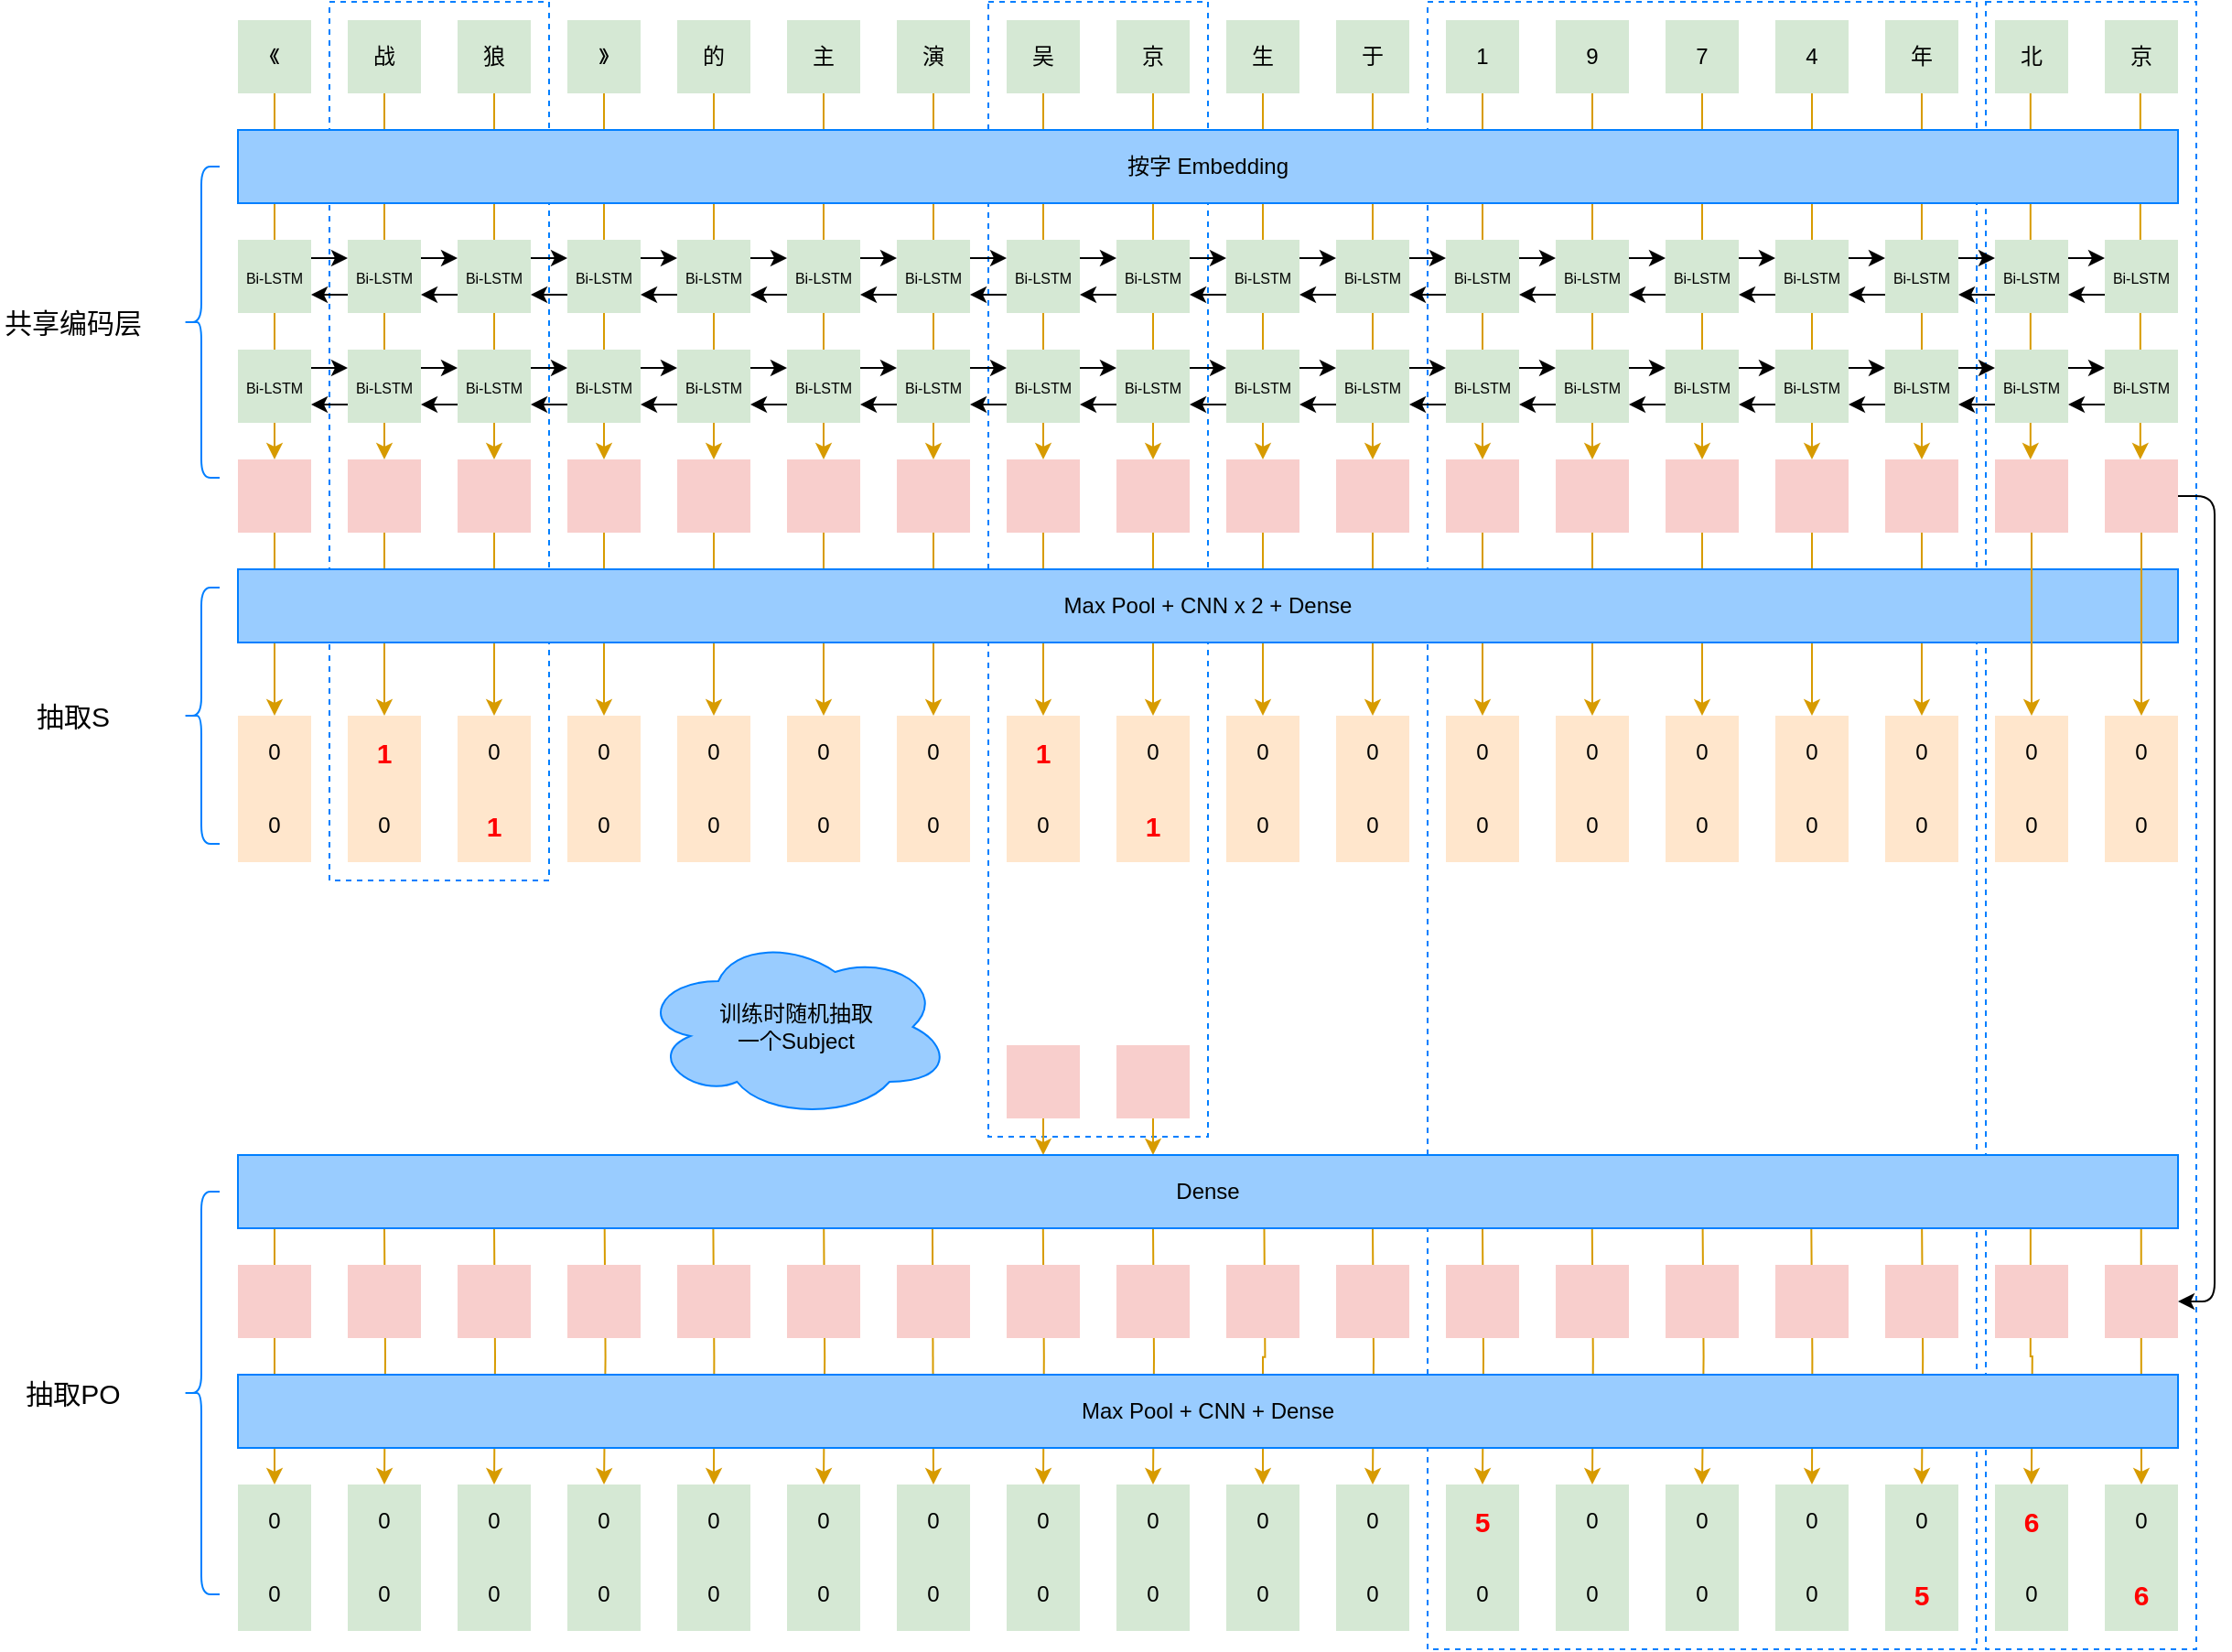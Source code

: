 <mxfile version="14.4.2" type="github">
  <diagram id="eIv0W7jmToX0OtYS6w2h" name="Page-1">
    <mxGraphModel dx="1108" dy="778" grid="1" gridSize="10" guides="1" tooltips="1" connect="1" arrows="1" fold="1" page="1" pageScale="1" pageWidth="827" pageHeight="1169" math="0" shadow="0">
      <root>
        <mxCell id="0" />
        <mxCell id="1" parent="0" />
        <mxCell id="8VEoWzWvntJiqpH7d6k4-325" value="" style="rounded=0;whiteSpace=wrap;html=1;shadow=0;glass=0;sketch=0;strokeColor=#007FFF;gradientColor=none;dashed=1;" vertex="1" parent="1">
          <mxGeometry x="1115" y="110" width="115" height="900" as="geometry" />
        </mxCell>
        <mxCell id="8VEoWzWvntJiqpH7d6k4-343" style="edgeStyle=orthogonalEdgeStyle;rounded=0;orthogonalLoop=1;jettySize=auto;html=1;fillColor=#ffe6cc;strokeColor=#d79b00;entryX=0.5;entryY=0;entryDx=0;entryDy=0;exitX=0.981;exitY=1.011;exitDx=0;exitDy=0;exitPerimeter=0;" edge="1" parent="1" source="8VEoWzWvntJiqpH7d6k4-338" target="8VEoWzWvntJiqpH7d6k4-319">
          <mxGeometry relative="1" as="geometry">
            <mxPoint x="1200" y="783" as="sourcePoint" />
            <mxPoint x="1149.94" y="930" as="targetPoint" />
          </mxGeometry>
        </mxCell>
        <mxCell id="8VEoWzWvntJiqpH7d6k4-342" style="edgeStyle=orthogonalEdgeStyle;rounded=0;orthogonalLoop=1;jettySize=auto;html=1;fillColor=#ffe6cc;strokeColor=#d79b00;entryX=0.5;entryY=0;entryDx=0;entryDy=0;exitX=0.924;exitY=1.004;exitDx=0;exitDy=0;exitPerimeter=0;" edge="1" parent="1" source="8VEoWzWvntJiqpH7d6k4-338">
          <mxGeometry relative="1" as="geometry">
            <mxPoint x="1140.02" y="780" as="sourcePoint" />
            <mxPoint x="1139.94" y="920" as="targetPoint" />
          </mxGeometry>
        </mxCell>
        <mxCell id="8VEoWzWvntJiqpH7d6k4-335" value="" style="endArrow=classic;html=1;fillColor=#ffe6cc;strokeColor=#d79b00;exitX=0.5;exitY=1;exitDx=0;exitDy=0;entryX=0.5;entryY=0;entryDx=0;entryDy=0;" edge="1" parent="1">
          <mxGeometry width="50" height="50" relative="1" as="geometry">
            <mxPoint x="1199.41" y="160" as="sourcePoint" />
            <mxPoint x="1199.41" y="360" as="targetPoint" />
          </mxGeometry>
        </mxCell>
        <mxCell id="8VEoWzWvntJiqpH7d6k4-334" value="" style="endArrow=classic;html=1;fillColor=#ffe6cc;strokeColor=#d79b00;exitX=0.5;exitY=1;exitDx=0;exitDy=0;entryX=0.5;entryY=0;entryDx=0;entryDy=0;" edge="1" parent="1">
          <mxGeometry width="50" height="50" relative="1" as="geometry">
            <mxPoint x="1139.41" y="160" as="sourcePoint" />
            <mxPoint x="1139.41" y="360" as="targetPoint" />
          </mxGeometry>
        </mxCell>
        <mxCell id="8VEoWzWvntJiqpH7d6k4-324" value="" style="rounded=0;whiteSpace=wrap;html=1;shadow=0;glass=0;sketch=0;strokeColor=#007FFF;gradientColor=none;dashed=1;fillColor=none;" vertex="1" parent="1">
          <mxGeometry x="810" y="110" width="300" height="900" as="geometry" />
        </mxCell>
        <mxCell id="8VEoWzWvntJiqpH7d6k4-99" value="" style="endArrow=classic;html=1;fillColor=#ffe6cc;strokeColor=#d79b00;exitX=0.5;exitY=1;exitDx=0;exitDy=0;entryX=0.5;entryY=0;entryDx=0;entryDy=0;" edge="1" parent="1" source="aoWRR9x3uaTq7NgfMGxi-15" target="8VEoWzWvntJiqpH7d6k4-118">
          <mxGeometry width="50" height="50" relative="1" as="geometry">
            <mxPoint x="710" y="440" as="sourcePoint" />
            <mxPoint x="794" y="510" as="targetPoint" />
          </mxGeometry>
        </mxCell>
        <mxCell id="8VEoWzWvntJiqpH7d6k4-100" value="" style="endArrow=classic;html=1;fillColor=#ffe6cc;strokeColor=#d79b00;exitX=0.5;exitY=1;exitDx=0;exitDy=0;entryX=0.5;entryY=0;entryDx=0;entryDy=0;" edge="1" parent="1" source="aoWRR9x3uaTq7NgfMGxi-18" target="8VEoWzWvntJiqpH7d6k4-121">
          <mxGeometry width="50" height="50" relative="1" as="geometry">
            <mxPoint x="980" y="410" as="sourcePoint" />
            <mxPoint x="1064" y="480" as="targetPoint" />
          </mxGeometry>
        </mxCell>
        <mxCell id="8VEoWzWvntJiqpH7d6k4-102" value="" style="endArrow=classic;html=1;fillColor=#ffe6cc;strokeColor=#d79b00;exitX=0.5;exitY=1;exitDx=0;exitDy=0;entryX=0.5;entryY=0;entryDx=0;entryDy=0;" edge="1" parent="1" source="aoWRR9x3uaTq7NgfMGxi-17" target="8VEoWzWvntJiqpH7d6k4-120">
          <mxGeometry width="50" height="50" relative="1" as="geometry">
            <mxPoint x="850" y="450" as="sourcePoint" />
            <mxPoint x="934" y="520" as="targetPoint" />
          </mxGeometry>
        </mxCell>
        <mxCell id="8VEoWzWvntJiqpH7d6k4-103" value="" style="endArrow=classic;html=1;fillColor=#ffe6cc;strokeColor=#d79b00;exitX=0.5;exitY=1;exitDx=0;exitDy=0;entryX=0.5;entryY=0;entryDx=0;entryDy=0;" edge="1" parent="1" source="aoWRR9x3uaTq7NgfMGxi-16" target="8VEoWzWvntJiqpH7d6k4-119">
          <mxGeometry width="50" height="50" relative="1" as="geometry">
            <mxPoint x="956" y="460" as="sourcePoint" />
            <mxPoint x="1040" y="530" as="targetPoint" />
          </mxGeometry>
        </mxCell>
        <mxCell id="8VEoWzWvntJiqpH7d6k4-104" value="" style="endArrow=classic;html=1;fillColor=#ffe6cc;strokeColor=#d79b00;exitX=0.5;exitY=1;exitDx=0;exitDy=0;entryX=0.5;entryY=0;entryDx=0;entryDy=0;" edge="1" parent="1" source="aoWRR9x3uaTq7NgfMGxi-19" target="8VEoWzWvntJiqpH7d6k4-122">
          <mxGeometry width="50" height="50" relative="1" as="geometry">
            <mxPoint x="900" y="420" as="sourcePoint" />
            <mxPoint x="984" y="490" as="targetPoint" />
          </mxGeometry>
        </mxCell>
        <mxCell id="8VEoWzWvntJiqpH7d6k4-323" value="" style="rounded=0;whiteSpace=wrap;html=1;shadow=0;glass=0;sketch=0;strokeColor=#007FFF;gradientColor=none;dashed=1;fillColor=none;" vertex="1" parent="1">
          <mxGeometry x="570" y="110" width="120" height="620" as="geometry" />
        </mxCell>
        <mxCell id="8VEoWzWvntJiqpH7d6k4-322" value="" style="rounded=0;whiteSpace=wrap;html=1;shadow=0;glass=0;sketch=0;strokeColor=#007FFF;gradientColor=none;dashed=1;fillColor=none;" vertex="1" parent="1">
          <mxGeometry x="210" y="110" width="120" height="480" as="geometry" />
        </mxCell>
        <mxCell id="8VEoWzWvntJiqpH7d6k4-286" style="edgeStyle=orthogonalEdgeStyle;rounded=0;orthogonalLoop=1;jettySize=auto;html=1;fillColor=#ffe6cc;strokeColor=#d79b00;entryX=0.5;entryY=0;entryDx=0;entryDy=0;" edge="1" parent="1" target="8VEoWzWvntJiqpH7d6k4-261">
          <mxGeometry relative="1" as="geometry">
            <mxPoint x="660" y="780" as="sourcePoint" />
            <mxPoint x="320" y="1000" as="targetPoint" />
          </mxGeometry>
        </mxCell>
        <mxCell id="8VEoWzWvntJiqpH7d6k4-287" style="edgeStyle=orthogonalEdgeStyle;rounded=0;orthogonalLoop=1;jettySize=auto;html=1;fillColor=#ffe6cc;strokeColor=#d79b00;exitX=0.529;exitY=0.995;exitDx=0;exitDy=0;exitPerimeter=0;" edge="1" parent="1" target="8VEoWzWvntJiqpH7d6k4-263">
          <mxGeometry relative="1" as="geometry">
            <mxPoint x="720.74" y="779.8" as="sourcePoint" />
            <mxPoint x="330" y="1010" as="targetPoint" />
          </mxGeometry>
        </mxCell>
        <mxCell id="8VEoWzWvntJiqpH7d6k4-288" style="edgeStyle=orthogonalEdgeStyle;rounded=0;orthogonalLoop=1;jettySize=auto;html=1;fillColor=#ffe6cc;strokeColor=#d79b00;entryX=0.5;entryY=0;entryDx=0;entryDy=0;" edge="1" parent="1" target="8VEoWzWvntJiqpH7d6k4-265">
          <mxGeometry relative="1" as="geometry">
            <mxPoint x="780" y="780" as="sourcePoint" />
            <mxPoint x="340" y="1020" as="targetPoint" />
          </mxGeometry>
        </mxCell>
        <mxCell id="8VEoWzWvntJiqpH7d6k4-289" style="edgeStyle=orthogonalEdgeStyle;rounded=0;orthogonalLoop=1;jettySize=auto;html=1;fillColor=#ffe6cc;strokeColor=#d79b00;" edge="1" parent="1" target="8VEoWzWvntJiqpH7d6k4-267">
          <mxGeometry relative="1" as="geometry">
            <mxPoint x="840" y="780" as="sourcePoint" />
            <mxPoint x="350" y="1030" as="targetPoint" />
          </mxGeometry>
        </mxCell>
        <mxCell id="8VEoWzWvntJiqpH7d6k4-290" style="edgeStyle=orthogonalEdgeStyle;rounded=0;orthogonalLoop=1;jettySize=auto;html=1;fillColor=#ffe6cc;strokeColor=#d79b00;exitX=0.698;exitY=1;exitDx=0;exitDy=0;exitPerimeter=0;" edge="1" parent="1" target="8VEoWzWvntJiqpH7d6k4-269">
          <mxGeometry relative="1" as="geometry">
            <mxPoint x="899.88" y="780" as="sourcePoint" />
            <mxPoint x="360" y="1040" as="targetPoint" />
          </mxGeometry>
        </mxCell>
        <mxCell id="8VEoWzWvntJiqpH7d6k4-291" style="edgeStyle=orthogonalEdgeStyle;rounded=0;orthogonalLoop=1;jettySize=auto;html=1;fillColor=#ffe6cc;strokeColor=#d79b00;entryX=0.5;entryY=0;entryDx=0;entryDy=0;exitX=0.755;exitY=0.996;exitDx=0;exitDy=0;exitPerimeter=0;" edge="1" parent="1" target="8VEoWzWvntJiqpH7d6k4-271">
          <mxGeometry relative="1" as="geometry">
            <mxPoint x="960.3" y="779.84" as="sourcePoint" />
            <mxPoint x="370" y="1050" as="targetPoint" />
          </mxGeometry>
        </mxCell>
        <mxCell id="8VEoWzWvntJiqpH7d6k4-292" style="edgeStyle=orthogonalEdgeStyle;rounded=0;orthogonalLoop=1;jettySize=auto;html=1;fillColor=#ffe6cc;strokeColor=#d79b00;entryX=0.5;entryY=0;entryDx=0;entryDy=0;exitX=0.811;exitY=0.996;exitDx=0;exitDy=0;exitPerimeter=0;" edge="1" parent="1" target="8VEoWzWvntJiqpH7d6k4-273">
          <mxGeometry relative="1" as="geometry">
            <mxPoint x="1019.66" y="779.84" as="sourcePoint" />
            <mxPoint x="380" y="1060" as="targetPoint" />
          </mxGeometry>
        </mxCell>
        <mxCell id="8VEoWzWvntJiqpH7d6k4-293" style="edgeStyle=orthogonalEdgeStyle;rounded=0;orthogonalLoop=1;jettySize=auto;html=1;fillColor=#ffe6cc;strokeColor=#d79b00;entryX=0.5;entryY=0;entryDx=0;entryDy=0;exitX=0.868;exitY=1;exitDx=0;exitDy=0;exitPerimeter=0;" edge="1" parent="1" target="8VEoWzWvntJiqpH7d6k4-275">
          <mxGeometry relative="1" as="geometry">
            <mxPoint x="1080.08" y="780" as="sourcePoint" />
            <mxPoint x="390" y="1070" as="targetPoint" />
          </mxGeometry>
        </mxCell>
        <mxCell id="8VEoWzWvntJiqpH7d6k4-276" style="edgeStyle=orthogonalEdgeStyle;rounded=0;orthogonalLoop=1;jettySize=auto;html=1;fillColor=#ffe6cc;strokeColor=#d79b00;entryX=0.5;entryY=0;entryDx=0;entryDy=0;" edge="1" parent="1" target="8VEoWzWvntJiqpH7d6k4-247">
          <mxGeometry relative="1" as="geometry">
            <mxPoint x="240" y="780" as="sourcePoint" />
            <mxPoint x="190" y="930" as="targetPoint" />
          </mxGeometry>
        </mxCell>
        <mxCell id="8VEoWzWvntJiqpH7d6k4-278" style="edgeStyle=orthogonalEdgeStyle;rounded=0;orthogonalLoop=1;jettySize=auto;html=1;fillColor=#ffe6cc;strokeColor=#d79b00;entryX=0.5;entryY=0;entryDx=0;entryDy=0;" edge="1" parent="1" target="8VEoWzWvntJiqpH7d6k4-245">
          <mxGeometry relative="1" as="geometry">
            <mxPoint x="180" y="780" as="sourcePoint" />
            <mxPoint x="250" y="930" as="targetPoint" />
            <Array as="points">
              <mxPoint x="180" y="782" />
            </Array>
          </mxGeometry>
        </mxCell>
        <mxCell id="8VEoWzWvntJiqpH7d6k4-279" style="edgeStyle=orthogonalEdgeStyle;rounded=0;orthogonalLoop=1;jettySize=auto;html=1;fillColor=#ffe6cc;strokeColor=#d79b00;entryX=0.5;entryY=0;entryDx=0;entryDy=0;" edge="1" parent="1" target="8VEoWzWvntJiqpH7d6k4-249">
          <mxGeometry relative="1" as="geometry">
            <mxPoint x="300" y="780" as="sourcePoint" />
            <mxPoint x="260" y="940" as="targetPoint" />
          </mxGeometry>
        </mxCell>
        <mxCell id="8VEoWzWvntJiqpH7d6k4-280" style="edgeStyle=orthogonalEdgeStyle;rounded=0;orthogonalLoop=1;jettySize=auto;html=1;fillColor=#ffe6cc;strokeColor=#d79b00;entryX=0.5;entryY=0;entryDx=0;entryDy=0;exitX=0.189;exitY=0.995;exitDx=0;exitDy=0;exitPerimeter=0;" edge="1" parent="1" target="8VEoWzWvntJiqpH7d6k4-251">
          <mxGeometry relative="1" as="geometry">
            <mxPoint x="360.34" y="779.8" as="sourcePoint" />
            <mxPoint x="270" y="950" as="targetPoint" />
          </mxGeometry>
        </mxCell>
        <mxCell id="8VEoWzWvntJiqpH7d6k4-281" style="edgeStyle=orthogonalEdgeStyle;rounded=0;orthogonalLoop=1;jettySize=auto;html=1;fillColor=#ffe6cc;strokeColor=#d79b00;exitX=0.245;exitY=0.995;exitDx=0;exitDy=0;exitPerimeter=0;" edge="1" parent="1" target="8VEoWzWvntJiqpH7d6k4-253">
          <mxGeometry relative="1" as="geometry">
            <mxPoint x="419.7" y="779.8" as="sourcePoint" />
            <mxPoint x="280" y="960" as="targetPoint" />
          </mxGeometry>
        </mxCell>
        <mxCell id="8VEoWzWvntJiqpH7d6k4-282" style="edgeStyle=orthogonalEdgeStyle;rounded=0;orthogonalLoop=1;jettySize=auto;html=1;fillColor=#ffe6cc;strokeColor=#d79b00;exitX=0.302;exitY=1.001;exitDx=0;exitDy=0;exitPerimeter=0;" edge="1" parent="1" target="8VEoWzWvntJiqpH7d6k4-255">
          <mxGeometry relative="1" as="geometry">
            <mxPoint x="480.12" y="780.04" as="sourcePoint" />
            <mxPoint x="290" y="970" as="targetPoint" />
          </mxGeometry>
        </mxCell>
        <mxCell id="8VEoWzWvntJiqpH7d6k4-283" style="edgeStyle=orthogonalEdgeStyle;rounded=0;orthogonalLoop=1;jettySize=auto;html=1;fillColor=#ffe6cc;strokeColor=#d79b00;entryX=0.5;entryY=0;entryDx=0;entryDy=0;exitX=0.358;exitY=0.995;exitDx=0;exitDy=0;exitPerimeter=0;" edge="1" parent="1" target="8VEoWzWvntJiqpH7d6k4-257">
          <mxGeometry relative="1" as="geometry">
            <mxPoint x="539.48" y="779.8" as="sourcePoint" />
            <mxPoint x="300" y="980" as="targetPoint" />
          </mxGeometry>
        </mxCell>
        <mxCell id="8VEoWzWvntJiqpH7d6k4-284" style="edgeStyle=orthogonalEdgeStyle;rounded=0;orthogonalLoop=1;jettySize=auto;html=1;fillColor=#ffe6cc;strokeColor=#d79b00;entryX=0.5;entryY=0;entryDx=0;entryDy=0;exitX=0.415;exitY=1.001;exitDx=0;exitDy=0;exitPerimeter=0;" edge="1" parent="1" target="8VEoWzWvntJiqpH7d6k4-259">
          <mxGeometry relative="1" as="geometry">
            <mxPoint x="599.9" y="780.04" as="sourcePoint" />
            <mxPoint x="310" y="990" as="targetPoint" />
          </mxGeometry>
        </mxCell>
        <mxCell id="8VEoWzWvntJiqpH7d6k4-188" style="edgeStyle=orthogonalEdgeStyle;rounded=0;orthogonalLoop=1;jettySize=auto;html=1;exitX=0.5;exitY=1;exitDx=0;exitDy=0;fillColor=#ffe6cc;strokeColor=#d79b00;entryX=0.5;entryY=0;entryDx=0;entryDy=0;" edge="1" parent="1" source="8VEoWzWvntJiqpH7d6k4-141" target="8VEoWzWvntJiqpH7d6k4-161">
          <mxGeometry relative="1" as="geometry">
            <mxPoint x="190" y="410" as="sourcePoint" />
            <mxPoint x="190" y="530" as="targetPoint" />
          </mxGeometry>
        </mxCell>
        <mxCell id="8VEoWzWvntJiqpH7d6k4-189" style="edgeStyle=orthogonalEdgeStyle;rounded=0;orthogonalLoop=1;jettySize=auto;html=1;fillColor=#ffe6cc;strokeColor=#d79b00;" edge="1" parent="1" source="8VEoWzWvntJiqpH7d6k4-142" target="8VEoWzWvntJiqpH7d6k4-162">
          <mxGeometry relative="1" as="geometry">
            <mxPoint x="200" y="420" as="sourcePoint" />
            <mxPoint x="200" y="540" as="targetPoint" />
            <Array as="points" />
          </mxGeometry>
        </mxCell>
        <mxCell id="8VEoWzWvntJiqpH7d6k4-190" style="edgeStyle=orthogonalEdgeStyle;rounded=0;orthogonalLoop=1;jettySize=auto;html=1;exitX=0.5;exitY=1;exitDx=0;exitDy=0;fillColor=#ffe6cc;strokeColor=#d79b00;" edge="1" parent="1" source="8VEoWzWvntJiqpH7d6k4-143" target="8VEoWzWvntJiqpH7d6k4-163">
          <mxGeometry relative="1" as="geometry">
            <mxPoint x="210" y="430" as="sourcePoint" />
            <mxPoint x="210" y="550" as="targetPoint" />
          </mxGeometry>
        </mxCell>
        <mxCell id="8VEoWzWvntJiqpH7d6k4-191" style="edgeStyle=orthogonalEdgeStyle;rounded=0;orthogonalLoop=1;jettySize=auto;html=1;exitX=0.5;exitY=1;exitDx=0;exitDy=0;fillColor=#ffe6cc;strokeColor=#d79b00;entryX=0.5;entryY=0;entryDx=0;entryDy=0;" edge="1" parent="1" source="8VEoWzWvntJiqpH7d6k4-123" target="8VEoWzWvntJiqpH7d6k4-164">
          <mxGeometry relative="1" as="geometry">
            <mxPoint x="220" y="440" as="sourcePoint" />
            <mxPoint x="220" y="560" as="targetPoint" />
          </mxGeometry>
        </mxCell>
        <mxCell id="8VEoWzWvntJiqpH7d6k4-192" style="edgeStyle=orthogonalEdgeStyle;rounded=0;orthogonalLoop=1;jettySize=auto;html=1;exitX=0.5;exitY=1;exitDx=0;exitDy=0;fillColor=#ffe6cc;strokeColor=#d79b00;" edge="1" parent="1" source="8VEoWzWvntJiqpH7d6k4-112" target="8VEoWzWvntJiqpH7d6k4-165">
          <mxGeometry relative="1" as="geometry">
            <mxPoint x="230" y="450" as="sourcePoint" />
            <mxPoint x="230" y="570" as="targetPoint" />
          </mxGeometry>
        </mxCell>
        <mxCell id="8VEoWzWvntJiqpH7d6k4-193" style="edgeStyle=orthogonalEdgeStyle;rounded=0;orthogonalLoop=1;jettySize=auto;html=1;exitX=0.5;exitY=1;exitDx=0;exitDy=0;fillColor=#ffe6cc;strokeColor=#d79b00;entryX=0.5;entryY=0;entryDx=0;entryDy=0;" edge="1" parent="1" source="8VEoWzWvntJiqpH7d6k4-113" target="8VEoWzWvntJiqpH7d6k4-166">
          <mxGeometry relative="1" as="geometry">
            <mxPoint x="240" y="460" as="sourcePoint" />
            <mxPoint x="240" y="580" as="targetPoint" />
          </mxGeometry>
        </mxCell>
        <mxCell id="8VEoWzWvntJiqpH7d6k4-194" style="edgeStyle=orthogonalEdgeStyle;rounded=0;orthogonalLoop=1;jettySize=auto;html=1;exitX=0.5;exitY=1;exitDx=0;exitDy=0;fillColor=#ffe6cc;strokeColor=#d79b00;entryX=0.5;entryY=0;entryDx=0;entryDy=0;" edge="1" parent="1" source="8VEoWzWvntJiqpH7d6k4-114" target="8VEoWzWvntJiqpH7d6k4-167">
          <mxGeometry relative="1" as="geometry">
            <mxPoint x="250" y="470" as="sourcePoint" />
            <mxPoint x="250" y="590" as="targetPoint" />
          </mxGeometry>
        </mxCell>
        <mxCell id="8VEoWzWvntJiqpH7d6k4-195" style="edgeStyle=orthogonalEdgeStyle;rounded=0;orthogonalLoop=1;jettySize=auto;html=1;exitX=0.5;exitY=1;exitDx=0;exitDy=0;fillColor=#ffe6cc;strokeColor=#d79b00;" edge="1" parent="1" source="8VEoWzWvntJiqpH7d6k4-115" target="8VEoWzWvntJiqpH7d6k4-168">
          <mxGeometry relative="1" as="geometry">
            <mxPoint x="260" y="480" as="sourcePoint" />
            <mxPoint x="260" y="600" as="targetPoint" />
          </mxGeometry>
        </mxCell>
        <mxCell id="8VEoWzWvntJiqpH7d6k4-196" style="edgeStyle=orthogonalEdgeStyle;rounded=0;orthogonalLoop=1;jettySize=auto;html=1;exitX=0.5;exitY=1;exitDx=0;exitDy=0;fillColor=#ffe6cc;strokeColor=#d79b00;entryX=0.5;entryY=0;entryDx=0;entryDy=0;" edge="1" parent="1" source="8VEoWzWvntJiqpH7d6k4-116" target="8VEoWzWvntJiqpH7d6k4-169">
          <mxGeometry relative="1" as="geometry">
            <mxPoint x="270" y="490" as="sourcePoint" />
            <mxPoint x="270" y="610" as="targetPoint" />
          </mxGeometry>
        </mxCell>
        <mxCell id="8VEoWzWvntJiqpH7d6k4-197" style="edgeStyle=orthogonalEdgeStyle;rounded=0;orthogonalLoop=1;jettySize=auto;html=1;exitX=0.5;exitY=1;exitDx=0;exitDy=0;fillColor=#ffe6cc;strokeColor=#d79b00;entryX=0.5;entryY=0;entryDx=0;entryDy=0;" edge="1" parent="1" source="8VEoWzWvntJiqpH7d6k4-117" target="8VEoWzWvntJiqpH7d6k4-170">
          <mxGeometry relative="1" as="geometry">
            <mxPoint x="280" y="500" as="sourcePoint" />
            <mxPoint x="280" y="620" as="targetPoint" />
          </mxGeometry>
        </mxCell>
        <mxCell id="8VEoWzWvntJiqpH7d6k4-198" style="edgeStyle=orthogonalEdgeStyle;rounded=0;orthogonalLoop=1;jettySize=auto;html=1;exitX=0.5;exitY=1;exitDx=0;exitDy=0;fillColor=#ffe6cc;strokeColor=#d79b00;" edge="1" parent="1" source="8VEoWzWvntJiqpH7d6k4-118" target="8VEoWzWvntJiqpH7d6k4-150">
          <mxGeometry relative="1" as="geometry">
            <mxPoint x="290" y="510" as="sourcePoint" />
            <mxPoint x="290" y="630" as="targetPoint" />
          </mxGeometry>
        </mxCell>
        <mxCell id="8VEoWzWvntJiqpH7d6k4-199" style="edgeStyle=orthogonalEdgeStyle;rounded=0;orthogonalLoop=1;jettySize=auto;html=1;exitX=0.5;exitY=1;exitDx=0;exitDy=0;fillColor=#ffe6cc;strokeColor=#d79b00;" edge="1" parent="1" source="8VEoWzWvntJiqpH7d6k4-120" target="8VEoWzWvntJiqpH7d6k4-152">
          <mxGeometry relative="1" as="geometry">
            <mxPoint x="300" y="520" as="sourcePoint" />
            <mxPoint x="300" y="640" as="targetPoint" />
          </mxGeometry>
        </mxCell>
        <mxCell id="8VEoWzWvntJiqpH7d6k4-200" style="edgeStyle=orthogonalEdgeStyle;rounded=0;orthogonalLoop=1;jettySize=auto;html=1;exitX=0.5;exitY=1;exitDx=0;exitDy=0;fillColor=#ffe6cc;strokeColor=#d79b00;entryX=0.5;entryY=0;entryDx=0;entryDy=0;" edge="1" parent="1" source="8VEoWzWvntJiqpH7d6k4-119" target="8VEoWzWvntJiqpH7d6k4-151">
          <mxGeometry relative="1" as="geometry">
            <mxPoint x="310" y="530" as="sourcePoint" />
            <mxPoint x="960" y="520" as="targetPoint" />
          </mxGeometry>
        </mxCell>
        <mxCell id="8VEoWzWvntJiqpH7d6k4-201" style="edgeStyle=orthogonalEdgeStyle;rounded=0;orthogonalLoop=1;jettySize=auto;html=1;exitX=0.5;exitY=1;exitDx=0;exitDy=0;fillColor=#ffe6cc;strokeColor=#d79b00;entryX=0.5;entryY=0;entryDx=0;entryDy=0;" edge="1" parent="1" source="8VEoWzWvntJiqpH7d6k4-121" target="8VEoWzWvntJiqpH7d6k4-153">
          <mxGeometry relative="1" as="geometry">
            <mxPoint x="320" y="540" as="sourcePoint" />
            <mxPoint x="1020" y="520" as="targetPoint" />
          </mxGeometry>
        </mxCell>
        <mxCell id="8VEoWzWvntJiqpH7d6k4-202" style="edgeStyle=orthogonalEdgeStyle;rounded=0;orthogonalLoop=1;jettySize=auto;html=1;exitX=0.5;exitY=1;exitDx=0;exitDy=0;fillColor=#ffe6cc;strokeColor=#d79b00;entryX=0.5;entryY=0;entryDx=0;entryDy=0;" edge="1" parent="1" source="8VEoWzWvntJiqpH7d6k4-122" target="8VEoWzWvntJiqpH7d6k4-154">
          <mxGeometry relative="1" as="geometry">
            <mxPoint x="330" y="550" as="sourcePoint" />
            <mxPoint x="1080" y="520" as="targetPoint" />
          </mxGeometry>
        </mxCell>
        <mxCell id="8VEoWzWvntJiqpH7d6k4-187" style="edgeStyle=orthogonalEdgeStyle;rounded=0;orthogonalLoop=1;jettySize=auto;html=1;exitX=0.5;exitY=1;exitDx=0;exitDy=0;fillColor=#ffe6cc;strokeColor=#d79b00;entryX=0.5;entryY=0;entryDx=0;entryDy=0;" edge="1" parent="1" source="8VEoWzWvntJiqpH7d6k4-140" target="8VEoWzWvntJiqpH7d6k4-160">
          <mxGeometry relative="1" as="geometry">
            <mxPoint x="190" y="170" as="sourcePoint" />
            <mxPoint x="190" y="370" as="targetPoint" />
          </mxGeometry>
        </mxCell>
        <mxCell id="8VEoWzWvntJiqpH7d6k4-90" value="" style="endArrow=classic;html=1;fillColor=#ffe6cc;strokeColor=#d79b00;exitX=0.5;exitY=1;exitDx=0;exitDy=0;entryX=0.5;entryY=0;entryDx=0;entryDy=0;" edge="1" parent="1" source="aoWRR9x3uaTq7NgfMGxi-12" target="8VEoWzWvntJiqpH7d6k4-115">
          <mxGeometry width="50" height="50" relative="1" as="geometry">
            <mxPoint x="330" y="410" as="sourcePoint" />
            <mxPoint x="414" y="480" as="targetPoint" />
          </mxGeometry>
        </mxCell>
        <mxCell id="8VEoWzWvntJiqpH7d6k4-101" value="" style="endArrow=classic;html=1;fillColor=#ffe6cc;strokeColor=#d79b00;exitX=0.5;exitY=1;exitDx=0;exitDy=0;entryX=0.5;entryY=0;entryDx=0;entryDy=0;" edge="1" parent="1" source="aoWRR9x3uaTq7NgfMGxi-14" target="8VEoWzWvntJiqpH7d6k4-117">
          <mxGeometry width="50" height="50" relative="1" as="geometry">
            <mxPoint x="716" y="450" as="sourcePoint" />
            <mxPoint x="800" y="520" as="targetPoint" />
          </mxGeometry>
        </mxCell>
        <mxCell id="8VEoWzWvntJiqpH7d6k4-105" value="" style="endArrow=classic;html=1;fillColor=#ffe6cc;strokeColor=#d79b00;exitX=0.5;exitY=1;exitDx=0;exitDy=0;entryX=0.5;entryY=0;entryDx=0;entryDy=0;" edge="1" parent="1" source="aoWRR9x3uaTq7NgfMGxi-13" target="8VEoWzWvntJiqpH7d6k4-116">
          <mxGeometry width="50" height="50" relative="1" as="geometry">
            <mxPoint x="716" y="430" as="sourcePoint" />
            <mxPoint x="800" y="500" as="targetPoint" />
          </mxGeometry>
        </mxCell>
        <mxCell id="8VEoWzWvntJiqpH7d6k4-91" value="" style="endArrow=classic;html=1;fillColor=#ffe6cc;strokeColor=#d79b00;exitX=0.5;exitY=1;exitDx=0;exitDy=0;entryX=0.5;entryY=0;entryDx=0;entryDy=0;" edge="1" parent="1" source="aoWRR9x3uaTq7NgfMGxi-9" target="8VEoWzWvntJiqpH7d6k4-112">
          <mxGeometry width="50" height="50" relative="1" as="geometry">
            <mxPoint x="500" y="420" as="sourcePoint" />
            <mxPoint x="584" y="490" as="targetPoint" />
          </mxGeometry>
        </mxCell>
        <mxCell id="8VEoWzWvntJiqpH7d6k4-92" value="" style="endArrow=classic;html=1;fillColor=#ffe6cc;strokeColor=#d79b00;entryX=0.5;entryY=0;entryDx=0;entryDy=0;" edge="1" parent="1" source="aoWRR9x3uaTq7NgfMGxi-11" target="8VEoWzWvntJiqpH7d6k4-114">
          <mxGeometry width="50" height="50" relative="1" as="geometry">
            <mxPoint x="640" y="490" as="sourcePoint" />
            <mxPoint x="724" y="560" as="targetPoint" />
          </mxGeometry>
        </mxCell>
        <mxCell id="8VEoWzWvntJiqpH7d6k4-93" value="" style="endArrow=classic;html=1;fillColor=#ffe6cc;strokeColor=#d79b00;exitX=0.5;exitY=1;exitDx=0;exitDy=0;entryX=0.5;entryY=0;entryDx=0;entryDy=0;" edge="1" parent="1" source="aoWRR9x3uaTq7NgfMGxi-10" target="8VEoWzWvntJiqpH7d6k4-113">
          <mxGeometry width="50" height="50" relative="1" as="geometry">
            <mxPoint x="690" y="460" as="sourcePoint" />
            <mxPoint x="774" y="530" as="targetPoint" />
          </mxGeometry>
        </mxCell>
        <mxCell id="8VEoWzWvntJiqpH7d6k4-94" value="" style="endArrow=classic;html=1;fillColor=#ffe6cc;strokeColor=#d79b00;exitX=0.5;exitY=1;exitDx=0;exitDy=0;entryX=0.5;entryY=0;entryDx=0;entryDy=0;" edge="1" parent="1" source="aoWRR9x3uaTq7NgfMGxi-20" target="8VEoWzWvntJiqpH7d6k4-123">
          <mxGeometry width="50" height="50" relative="1" as="geometry">
            <mxPoint x="640" y="440" as="sourcePoint" />
            <mxPoint x="724" y="510" as="targetPoint" />
          </mxGeometry>
        </mxCell>
        <mxCell id="8VEoWzWvntJiqpH7d6k4-95" value="" style="endArrow=classic;html=1;fillColor=#ffe6cc;strokeColor=#d79b00;exitX=0.5;exitY=1;exitDx=0;exitDy=0;entryX=0.5;entryY=0;entryDx=0;entryDy=0;" edge="1" parent="1" source="aoWRR9x3uaTq7NgfMGxi-8" target="8VEoWzWvntJiqpH7d6k4-111">
          <mxGeometry width="50" height="50" relative="1" as="geometry">
            <mxPoint x="596" y="430" as="sourcePoint" />
            <mxPoint x="680" y="500" as="targetPoint" />
          </mxGeometry>
        </mxCell>
        <mxCell id="8VEoWzWvntJiqpH7d6k4-96" value="" style="endArrow=classic;html=1;fillColor=#ffe6cc;strokeColor=#d79b00;exitX=0.5;exitY=1;exitDx=0;exitDy=0;entryX=0.5;entryY=0;entryDx=0;entryDy=0;" edge="1" parent="1" source="aoWRR9x3uaTq7NgfMGxi-7" target="8VEoWzWvntJiqpH7d6k4-110">
          <mxGeometry width="50" height="50" relative="1" as="geometry">
            <mxPoint x="620" y="430" as="sourcePoint" />
            <mxPoint x="704" y="500" as="targetPoint" />
          </mxGeometry>
        </mxCell>
        <mxCell id="8VEoWzWvntJiqpH7d6k4-97" value="" style="endArrow=classic;html=1;fillColor=#ffe6cc;strokeColor=#d79b00;exitX=0.5;exitY=1;exitDx=0;exitDy=0;entryX=0.5;entryY=0;entryDx=0;entryDy=0;" edge="1" parent="1" source="aoWRR9x3uaTq7NgfMGxi-6" target="8VEoWzWvntJiqpH7d6k4-109">
          <mxGeometry width="50" height="50" relative="1" as="geometry">
            <mxPoint x="656" y="420" as="sourcePoint" />
            <mxPoint x="740" y="490" as="targetPoint" />
          </mxGeometry>
        </mxCell>
        <mxCell id="8VEoWzWvntJiqpH7d6k4-88" style="edgeStyle=orthogonalEdgeStyle;rounded=0;orthogonalLoop=1;jettySize=auto;html=1;exitX=0.5;exitY=1;exitDx=0;exitDy=0;fillColor=#ffe6cc;strokeColor=#d79b00;" edge="1" parent="1" source="aoWRR9x3uaTq7NgfMGxi-2" target="8VEoWzWvntJiqpH7d6k4-108">
          <mxGeometry relative="1" as="geometry" />
        </mxCell>
        <mxCell id="aoWRR9x3uaTq7NgfMGxi-2" value="《" style="shape=ext;double=1;rounded=0;whiteSpace=wrap;html=1;fillColor=#d5e8d4;strokeColor=none;" parent="1" vertex="1">
          <mxGeometry x="160" y="120" width="40" height="40" as="geometry" />
        </mxCell>
        <mxCell id="aoWRR9x3uaTq7NgfMGxi-6" value="战" style="shape=ext;double=1;rounded=0;whiteSpace=wrap;html=1;fillColor=#d5e8d4;strokeColor=none;" parent="1" vertex="1">
          <mxGeometry x="220" y="120" width="40" height="40" as="geometry" />
        </mxCell>
        <mxCell id="aoWRR9x3uaTq7NgfMGxi-7" value="狼" style="shape=ext;double=1;rounded=0;whiteSpace=wrap;html=1;fillColor=#d5e8d4;strokeColor=none;" parent="1" vertex="1">
          <mxGeometry x="280" y="120" width="40" height="40" as="geometry" />
        </mxCell>
        <mxCell id="aoWRR9x3uaTq7NgfMGxi-8" value="》" style="shape=ext;double=1;rounded=0;whiteSpace=wrap;html=1;fillColor=#d5e8d4;strokeColor=none;" parent="1" vertex="1">
          <mxGeometry x="340" y="120" width="40" height="40" as="geometry" />
        </mxCell>
        <mxCell id="aoWRR9x3uaTq7NgfMGxi-9" value="主" style="shape=ext;double=1;rounded=0;whiteSpace=wrap;html=1;fillColor=#d5e8d4;strokeColor=none;" parent="1" vertex="1">
          <mxGeometry x="460" y="120" width="40" height="40" as="geometry" />
        </mxCell>
        <mxCell id="aoWRR9x3uaTq7NgfMGxi-10" value="演" style="shape=ext;double=1;rounded=0;whiteSpace=wrap;html=1;fillColor=#d5e8d4;strokeColor=none;" parent="1" vertex="1">
          <mxGeometry x="520" y="120" width="40" height="40" as="geometry" />
        </mxCell>
        <mxCell id="aoWRR9x3uaTq7NgfMGxi-11" value="吴" style="shape=ext;double=1;rounded=0;whiteSpace=wrap;html=1;fillColor=#d5e8d4;strokeColor=none;" parent="1" vertex="1">
          <mxGeometry x="580" y="120" width="40" height="40" as="geometry" />
        </mxCell>
        <mxCell id="aoWRR9x3uaTq7NgfMGxi-12" value="京" style="shape=ext;double=1;rounded=0;whiteSpace=wrap;html=1;fillColor=#d5e8d4;strokeColor=none;" parent="1" vertex="1">
          <mxGeometry x="640" y="120" width="40" height="40" as="geometry" />
        </mxCell>
        <mxCell id="aoWRR9x3uaTq7NgfMGxi-13" value="生" style="shape=ext;double=1;rounded=0;whiteSpace=wrap;html=1;fillColor=#d5e8d4;strokeColor=none;" parent="1" vertex="1">
          <mxGeometry x="700" y="120" width="40" height="40" as="geometry" />
        </mxCell>
        <mxCell id="aoWRR9x3uaTq7NgfMGxi-14" value="于" style="shape=ext;double=1;rounded=0;whiteSpace=wrap;html=1;fillColor=#d5e8d4;strokeColor=none;" parent="1" vertex="1">
          <mxGeometry x="760" y="120" width="40" height="40" as="geometry" />
        </mxCell>
        <mxCell id="aoWRR9x3uaTq7NgfMGxi-15" value="1" style="shape=ext;double=1;rounded=0;whiteSpace=wrap;html=1;fillColor=#d5e8d4;strokeColor=none;" parent="1" vertex="1">
          <mxGeometry x="820" y="120" width="40" height="40" as="geometry" />
        </mxCell>
        <mxCell id="aoWRR9x3uaTq7NgfMGxi-16" value="7" style="shape=ext;double=1;rounded=0;whiteSpace=wrap;html=1;fillColor=#d5e8d4;strokeColor=none;" parent="1" vertex="1">
          <mxGeometry x="940" y="120" width="40" height="40" as="geometry" />
        </mxCell>
        <mxCell id="aoWRR9x3uaTq7NgfMGxi-17" value="9" style="shape=ext;double=1;rounded=0;whiteSpace=wrap;html=1;fillColor=#d5e8d4;strokeColor=none;" parent="1" vertex="1">
          <mxGeometry x="880" y="120" width="40" height="40" as="geometry" />
        </mxCell>
        <mxCell id="aoWRR9x3uaTq7NgfMGxi-18" value="4" style="shape=ext;double=1;rounded=0;whiteSpace=wrap;html=1;fillColor=#d5e8d4;strokeColor=none;" parent="1" vertex="1">
          <mxGeometry x="1000" y="120" width="40" height="40" as="geometry" />
        </mxCell>
        <mxCell id="aoWRR9x3uaTq7NgfMGxi-19" value="年" style="shape=ext;double=1;rounded=0;whiteSpace=wrap;html=1;fillColor=#d5e8d4;strokeColor=none;" parent="1" vertex="1">
          <mxGeometry x="1060" y="120" width="40" height="40" as="geometry" />
        </mxCell>
        <mxCell id="aoWRR9x3uaTq7NgfMGxi-20" value="的" style="shape=ext;double=1;rounded=0;whiteSpace=wrap;html=1;fillColor=#d5e8d4;strokeColor=none;" parent="1" vertex="1">
          <mxGeometry x="400" y="120" width="40" height="40" as="geometry" />
        </mxCell>
        <mxCell id="8VEoWzWvntJiqpH7d6k4-2" style="edgeStyle=orthogonalEdgeStyle;rounded=0;orthogonalLoop=1;jettySize=auto;html=1;exitX=1;exitY=0.25;exitDx=0;exitDy=0;entryX=0;entryY=0.25;entryDx=0;entryDy=0;" edge="1" parent="1" source="aoWRR9x3uaTq7NgfMGxi-21">
          <mxGeometry relative="1" as="geometry">
            <mxPoint x="220" y="250" as="targetPoint" />
          </mxGeometry>
        </mxCell>
        <mxCell id="aoWRR9x3uaTq7NgfMGxi-21" value="&lt;font style=&quot;font-size: 8px&quot;&gt;Bi-LSTM&lt;/font&gt;" style="shape=ext;double=1;rounded=0;whiteSpace=wrap;html=1;fillColor=#d5e8d4;strokeColor=none;" parent="1" vertex="1">
          <mxGeometry x="160" y="240" width="40" height="40" as="geometry" />
        </mxCell>
        <mxCell id="aoWRR9x3uaTq7NgfMGxi-25" value="&lt;span style=&quot;font-size: 8px&quot;&gt;Bi-LSTM&lt;/span&gt;" style="shape=ext;double=1;rounded=0;whiteSpace=wrap;html=1;fillColor=#d5e8d4;strokeColor=none;" parent="1" vertex="1">
          <mxGeometry x="460" y="240" width="40" height="40" as="geometry" />
        </mxCell>
        <mxCell id="aoWRR9x3uaTq7NgfMGxi-26" value="&lt;span style=&quot;font-size: 8px&quot;&gt;Bi-LSTM&lt;/span&gt;" style="shape=ext;double=1;rounded=0;whiteSpace=wrap;html=1;fillColor=#d5e8d4;strokeColor=none;" parent="1" vertex="1">
          <mxGeometry x="520" y="240" width="40" height="40" as="geometry" />
        </mxCell>
        <mxCell id="aoWRR9x3uaTq7NgfMGxi-27" value="&lt;span style=&quot;font-size: 8px&quot;&gt;Bi-LSTM&lt;/span&gt;" style="shape=ext;double=1;rounded=0;whiteSpace=wrap;html=1;fillColor=#d5e8d4;strokeColor=none;" parent="1" vertex="1">
          <mxGeometry x="580" y="240" width="40" height="40" as="geometry" />
        </mxCell>
        <mxCell id="aoWRR9x3uaTq7NgfMGxi-28" value="&lt;span style=&quot;font-size: 8px&quot;&gt;Bi-LSTM&lt;/span&gt;" style="shape=ext;double=1;rounded=0;whiteSpace=wrap;html=1;fillColor=#d5e8d4;strokeColor=none;" parent="1" vertex="1">
          <mxGeometry x="640" y="240" width="40" height="40" as="geometry" />
        </mxCell>
        <mxCell id="aoWRR9x3uaTq7NgfMGxi-29" value="&lt;span style=&quot;font-size: 8px&quot;&gt;Bi-LSTM&lt;/span&gt;" style="shape=ext;double=1;rounded=0;whiteSpace=wrap;html=1;fillColor=#d5e8d4;strokeColor=none;" parent="1" vertex="1">
          <mxGeometry x="700" y="240" width="40" height="40" as="geometry" />
        </mxCell>
        <mxCell id="aoWRR9x3uaTq7NgfMGxi-30" value="&lt;span style=&quot;font-size: 8px&quot;&gt;Bi-LSTM&lt;/span&gt;" style="shape=ext;double=1;rounded=0;whiteSpace=wrap;html=1;fillColor=#d5e8d4;strokeColor=none;" parent="1" vertex="1">
          <mxGeometry x="760" y="240" width="40" height="40" as="geometry" />
        </mxCell>
        <mxCell id="aoWRR9x3uaTq7NgfMGxi-31" value="&lt;span style=&quot;font-size: 8px&quot;&gt;Bi-LSTM&lt;/span&gt;" style="shape=ext;double=1;rounded=0;whiteSpace=wrap;html=1;fillColor=#d5e8d4;strokeColor=none;" parent="1" vertex="1">
          <mxGeometry x="820" y="240" width="40" height="40" as="geometry" />
        </mxCell>
        <mxCell id="aoWRR9x3uaTq7NgfMGxi-32" value="&lt;span style=&quot;font-size: 8px&quot;&gt;Bi-LSTM&lt;/span&gt;" style="shape=ext;double=1;rounded=0;whiteSpace=wrap;html=1;fillColor=#d5e8d4;strokeColor=none;" parent="1" vertex="1">
          <mxGeometry x="940" y="240" width="40" height="40" as="geometry" />
        </mxCell>
        <mxCell id="aoWRR9x3uaTq7NgfMGxi-33" value="&lt;span style=&quot;font-size: 8px&quot;&gt;Bi-LSTM&lt;/span&gt;" style="shape=ext;double=1;rounded=0;whiteSpace=wrap;html=1;fillColor=#d5e8d4;strokeColor=none;" parent="1" vertex="1">
          <mxGeometry x="880" y="240" width="40" height="40" as="geometry" />
        </mxCell>
        <mxCell id="aoWRR9x3uaTq7NgfMGxi-34" value="&lt;span style=&quot;font-size: 8px&quot;&gt;Bi-LSTM&lt;/span&gt;" style="shape=ext;double=1;rounded=0;whiteSpace=wrap;html=1;fillColor=#d5e8d4;strokeColor=none;" parent="1" vertex="1">
          <mxGeometry x="1000" y="240" width="40" height="40" as="geometry" />
        </mxCell>
        <mxCell id="aoWRR9x3uaTq7NgfMGxi-35" value="&lt;span style=&quot;font-size: 8px&quot;&gt;Bi-LSTM&lt;/span&gt;" style="shape=ext;double=1;rounded=0;whiteSpace=wrap;html=1;fillColor=#d5e8d4;strokeColor=none;" parent="1" vertex="1">
          <mxGeometry x="1060" y="240" width="40" height="40" as="geometry" />
        </mxCell>
        <mxCell id="8VEoWzWvntJiqpH7d6k4-4" value="" style="endArrow=classic;html=1;exitX=0;exitY=0.75;exitDx=0;exitDy=0;entryX=1;entryY=0.75;entryDx=0;entryDy=0;" edge="1" parent="1" target="aoWRR9x3uaTq7NgfMGxi-21">
          <mxGeometry width="50" height="50" relative="1" as="geometry">
            <mxPoint x="220" y="270" as="sourcePoint" />
            <mxPoint x="680" y="250" as="targetPoint" />
          </mxGeometry>
        </mxCell>
        <mxCell id="8VEoWzWvntJiqpH7d6k4-5" value="&lt;font style=&quot;font-size: 8px&quot;&gt;Bi-LSTM&lt;/font&gt;" style="shape=ext;double=1;rounded=0;whiteSpace=wrap;html=1;fillColor=#d5e8d4;strokeColor=none;" vertex="1" parent="1">
          <mxGeometry x="220" y="240" width="40" height="40" as="geometry" />
        </mxCell>
        <mxCell id="8VEoWzWvntJiqpH7d6k4-7" value="&lt;font style=&quot;font-size: 8px&quot;&gt;Bi-LSTM&lt;/font&gt;" style="shape=ext;double=1;rounded=0;whiteSpace=wrap;html=1;fillColor=#d5e8d4;strokeColor=none;" vertex="1" parent="1">
          <mxGeometry x="280" y="240" width="40" height="40" as="geometry" />
        </mxCell>
        <mxCell id="8VEoWzWvntJiqpH7d6k4-9" value="&lt;font style=&quot;font-size: 8px&quot;&gt;Bi-LSTM&lt;/font&gt;" style="shape=ext;double=1;rounded=0;whiteSpace=wrap;html=1;fillColor=#d5e8d4;strokeColor=none;" vertex="1" parent="1">
          <mxGeometry x="340" y="240" width="40" height="40" as="geometry" />
        </mxCell>
        <mxCell id="8VEoWzWvntJiqpH7d6k4-10" value="&lt;font style=&quot;font-size: 8px&quot;&gt;Bi-LSTM&lt;/font&gt;" style="shape=ext;double=1;rounded=0;whiteSpace=wrap;html=1;fillColor=#d5e8d4;strokeColor=none;" vertex="1" parent="1">
          <mxGeometry x="400" y="240" width="40" height="40" as="geometry" />
        </mxCell>
        <mxCell id="8VEoWzWvntJiqpH7d6k4-11" style="edgeStyle=orthogonalEdgeStyle;rounded=0;orthogonalLoop=1;jettySize=auto;html=1;entryX=0;entryY=0.25;entryDx=0;entryDy=0;" edge="1" parent="1" target="8VEoWzWvntJiqpH7d6k4-7">
          <mxGeometry relative="1" as="geometry">
            <mxPoint x="260" y="250" as="sourcePoint" />
            <mxPoint x="230" y="260" as="targetPoint" />
          </mxGeometry>
        </mxCell>
        <mxCell id="8VEoWzWvntJiqpH7d6k4-14" value="" style="endArrow=classic;html=1;exitX=1;exitY=0.25;exitDx=0;exitDy=0;entryX=0;entryY=0.25;entryDx=0;entryDy=0;" edge="1" parent="1" source="8VEoWzWvntJiqpH7d6k4-7" target="8VEoWzWvntJiqpH7d6k4-9">
          <mxGeometry width="50" height="50" relative="1" as="geometry">
            <mxPoint x="630" y="320" as="sourcePoint" />
            <mxPoint x="680" y="270" as="targetPoint" />
          </mxGeometry>
        </mxCell>
        <mxCell id="8VEoWzWvntJiqpH7d6k4-15" value="" style="endArrow=classic;html=1;exitX=1;exitY=0.25;exitDx=0;exitDy=0;" edge="1" parent="1" source="8VEoWzWvntJiqpH7d6k4-9">
          <mxGeometry width="50" height="50" relative="1" as="geometry">
            <mxPoint x="630" y="320" as="sourcePoint" />
            <mxPoint x="400" y="250" as="targetPoint" />
          </mxGeometry>
        </mxCell>
        <mxCell id="8VEoWzWvntJiqpH7d6k4-16" value="" style="endArrow=classic;html=1;exitX=1;exitY=0.25;exitDx=0;exitDy=0;entryX=0;entryY=0.25;entryDx=0;entryDy=0;" edge="1" parent="1" source="aoWRR9x3uaTq7NgfMGxi-28" target="aoWRR9x3uaTq7NgfMGxi-29">
          <mxGeometry width="50" height="50" relative="1" as="geometry">
            <mxPoint x="630" y="320" as="sourcePoint" />
            <mxPoint x="680" y="270" as="targetPoint" />
          </mxGeometry>
        </mxCell>
        <mxCell id="8VEoWzWvntJiqpH7d6k4-17" value="" style="endArrow=classic;html=1;exitX=1;exitY=0.25;exitDx=0;exitDy=0;entryX=0;entryY=0.25;entryDx=0;entryDy=0;" edge="1" parent="1" source="aoWRR9x3uaTq7NgfMGxi-27" target="aoWRR9x3uaTq7NgfMGxi-28">
          <mxGeometry width="50" height="50" relative="1" as="geometry">
            <mxPoint x="630" y="320" as="sourcePoint" />
            <mxPoint x="680" y="270" as="targetPoint" />
          </mxGeometry>
        </mxCell>
        <mxCell id="8VEoWzWvntJiqpH7d6k4-18" value="" style="endArrow=classic;html=1;exitX=1;exitY=0.25;exitDx=0;exitDy=0;entryX=0;entryY=0.25;entryDx=0;entryDy=0;" edge="1" parent="1" source="aoWRR9x3uaTq7NgfMGxi-26" target="aoWRR9x3uaTq7NgfMGxi-27">
          <mxGeometry width="50" height="50" relative="1" as="geometry">
            <mxPoint x="630" y="320" as="sourcePoint" />
            <mxPoint x="680" y="270" as="targetPoint" />
          </mxGeometry>
        </mxCell>
        <mxCell id="8VEoWzWvntJiqpH7d6k4-19" value="" style="endArrow=classic;html=1;exitX=1;exitY=0.25;exitDx=0;exitDy=0;entryX=0;entryY=0.25;entryDx=0;entryDy=0;" edge="1" parent="1" source="aoWRR9x3uaTq7NgfMGxi-25" target="aoWRR9x3uaTq7NgfMGxi-26">
          <mxGeometry width="50" height="50" relative="1" as="geometry">
            <mxPoint x="630" y="320" as="sourcePoint" />
            <mxPoint x="680" y="270" as="targetPoint" />
          </mxGeometry>
        </mxCell>
        <mxCell id="8VEoWzWvntJiqpH7d6k4-20" value="" style="endArrow=classic;html=1;exitX=1;exitY=0.25;exitDx=0;exitDy=0;entryX=0;entryY=0.25;entryDx=0;entryDy=0;" edge="1" parent="1" source="8VEoWzWvntJiqpH7d6k4-10" target="aoWRR9x3uaTq7NgfMGxi-25">
          <mxGeometry width="50" height="50" relative="1" as="geometry">
            <mxPoint x="630" y="320" as="sourcePoint" />
            <mxPoint x="680" y="270" as="targetPoint" />
          </mxGeometry>
        </mxCell>
        <mxCell id="8VEoWzWvntJiqpH7d6k4-21" value="" style="endArrow=classic;html=1;exitX=1;exitY=0.25;exitDx=0;exitDy=0;entryX=0;entryY=0.25;entryDx=0;entryDy=0;" edge="1" parent="1" source="aoWRR9x3uaTq7NgfMGxi-34" target="aoWRR9x3uaTq7NgfMGxi-35">
          <mxGeometry width="50" height="50" relative="1" as="geometry">
            <mxPoint x="630" y="320" as="sourcePoint" />
            <mxPoint x="680" y="270" as="targetPoint" />
          </mxGeometry>
        </mxCell>
        <mxCell id="8VEoWzWvntJiqpH7d6k4-22" value="" style="endArrow=classic;html=1;exitX=1;exitY=0.25;exitDx=0;exitDy=0;entryX=0;entryY=0.25;entryDx=0;entryDy=0;" edge="1" parent="1" source="aoWRR9x3uaTq7NgfMGxi-32" target="aoWRR9x3uaTq7NgfMGxi-34">
          <mxGeometry width="50" height="50" relative="1" as="geometry">
            <mxPoint x="630" y="320" as="sourcePoint" />
            <mxPoint x="680" y="270" as="targetPoint" />
          </mxGeometry>
        </mxCell>
        <mxCell id="8VEoWzWvntJiqpH7d6k4-23" value="" style="endArrow=classic;html=1;exitX=1;exitY=0.25;exitDx=0;exitDy=0;entryX=0;entryY=0.25;entryDx=0;entryDy=0;" edge="1" parent="1" source="aoWRR9x3uaTq7NgfMGxi-33" target="aoWRR9x3uaTq7NgfMGxi-32">
          <mxGeometry width="50" height="50" relative="1" as="geometry">
            <mxPoint x="630" y="320" as="sourcePoint" />
            <mxPoint x="680" y="270" as="targetPoint" />
          </mxGeometry>
        </mxCell>
        <mxCell id="8VEoWzWvntJiqpH7d6k4-24" value="" style="endArrow=classic;html=1;exitX=1;exitY=0.25;exitDx=0;exitDy=0;entryX=0;entryY=0.25;entryDx=0;entryDy=0;" edge="1" parent="1" source="aoWRR9x3uaTq7NgfMGxi-31" target="aoWRR9x3uaTq7NgfMGxi-33">
          <mxGeometry width="50" height="50" relative="1" as="geometry">
            <mxPoint x="630" y="320" as="sourcePoint" />
            <mxPoint x="680" y="270" as="targetPoint" />
          </mxGeometry>
        </mxCell>
        <mxCell id="8VEoWzWvntJiqpH7d6k4-25" value="" style="endArrow=classic;html=1;exitX=1;exitY=0.25;exitDx=0;exitDy=0;entryX=0;entryY=0.25;entryDx=0;entryDy=0;" edge="1" parent="1" source="aoWRR9x3uaTq7NgfMGxi-30" target="aoWRR9x3uaTq7NgfMGxi-31">
          <mxGeometry width="50" height="50" relative="1" as="geometry">
            <mxPoint x="630" y="320" as="sourcePoint" />
            <mxPoint x="680" y="270" as="targetPoint" />
          </mxGeometry>
        </mxCell>
        <mxCell id="8VEoWzWvntJiqpH7d6k4-26" value="" style="endArrow=classic;html=1;exitX=1;exitY=0.25;exitDx=0;exitDy=0;entryX=0;entryY=0.25;entryDx=0;entryDy=0;" edge="1" parent="1" source="aoWRR9x3uaTq7NgfMGxi-29" target="aoWRR9x3uaTq7NgfMGxi-30">
          <mxGeometry width="50" height="50" relative="1" as="geometry">
            <mxPoint x="630" y="320" as="sourcePoint" />
            <mxPoint x="680" y="270" as="targetPoint" />
          </mxGeometry>
        </mxCell>
        <mxCell id="8VEoWzWvntJiqpH7d6k4-27" value="" style="endArrow=classic;html=1;exitX=0;exitY=0.75;exitDx=0;exitDy=0;" edge="1" parent="1" source="8VEoWzWvntJiqpH7d6k4-9">
          <mxGeometry width="50" height="50" relative="1" as="geometry">
            <mxPoint x="230" y="280" as="sourcePoint" />
            <mxPoint x="320" y="270" as="targetPoint" />
          </mxGeometry>
        </mxCell>
        <mxCell id="8VEoWzWvntJiqpH7d6k4-28" value="" style="endArrow=classic;html=1;exitX=0;exitY=0.75;exitDx=0;exitDy=0;entryX=1;entryY=0.75;entryDx=0;entryDy=0;" edge="1" parent="1" source="aoWRR9x3uaTq7NgfMGxi-34" target="aoWRR9x3uaTq7NgfMGxi-32">
          <mxGeometry width="50" height="50" relative="1" as="geometry">
            <mxPoint x="650" y="460" as="sourcePoint" />
            <mxPoint x="700" y="410" as="targetPoint" />
          </mxGeometry>
        </mxCell>
        <mxCell id="8VEoWzWvntJiqpH7d6k4-29" value="" style="endArrow=classic;html=1;exitX=0;exitY=0.75;exitDx=0;exitDy=0;entryX=1;entryY=0.75;entryDx=0;entryDy=0;" edge="1" parent="1" source="aoWRR9x3uaTq7NgfMGxi-32" target="aoWRR9x3uaTq7NgfMGxi-33">
          <mxGeometry width="50" height="50" relative="1" as="geometry">
            <mxPoint x="755" y="420" as="sourcePoint" />
            <mxPoint x="805" y="370" as="targetPoint" />
          </mxGeometry>
        </mxCell>
        <mxCell id="8VEoWzWvntJiqpH7d6k4-30" value="" style="endArrow=classic;html=1;exitX=0;exitY=0.75;exitDx=0;exitDy=0;entryX=1;entryY=0.75;entryDx=0;entryDy=0;" edge="1" parent="1" source="aoWRR9x3uaTq7NgfMGxi-33" target="aoWRR9x3uaTq7NgfMGxi-31">
          <mxGeometry width="50" height="50" relative="1" as="geometry">
            <mxPoint x="860" y="390" as="sourcePoint" />
            <mxPoint x="910" y="340" as="targetPoint" />
          </mxGeometry>
        </mxCell>
        <mxCell id="8VEoWzWvntJiqpH7d6k4-31" value="" style="endArrow=classic;html=1;entryX=1;entryY=0.75;entryDx=0;entryDy=0;exitX=0;exitY=0.75;exitDx=0;exitDy=0;" edge="1" parent="1" source="aoWRR9x3uaTq7NgfMGxi-31" target="aoWRR9x3uaTq7NgfMGxi-30">
          <mxGeometry width="50" height="50" relative="1" as="geometry">
            <mxPoint x="630" y="320" as="sourcePoint" />
            <mxPoint x="680" y="270" as="targetPoint" />
          </mxGeometry>
        </mxCell>
        <mxCell id="8VEoWzWvntJiqpH7d6k4-32" value="" style="endArrow=classic;html=1;exitX=0;exitY=0.75;exitDx=0;exitDy=0;" edge="1" parent="1" source="aoWRR9x3uaTq7NgfMGxi-29">
          <mxGeometry width="50" height="50" relative="1" as="geometry">
            <mxPoint x="630" y="320" as="sourcePoint" />
            <mxPoint x="680" y="270" as="targetPoint" />
          </mxGeometry>
        </mxCell>
        <mxCell id="8VEoWzWvntJiqpH7d6k4-33" value="" style="endArrow=classic;html=1;exitX=0;exitY=0.75;exitDx=0;exitDy=0;" edge="1" parent="1" source="aoWRR9x3uaTq7NgfMGxi-30">
          <mxGeometry width="50" height="50" relative="1" as="geometry">
            <mxPoint x="630" y="320" as="sourcePoint" />
            <mxPoint x="740" y="270" as="targetPoint" />
          </mxGeometry>
        </mxCell>
        <mxCell id="8VEoWzWvntJiqpH7d6k4-34" value="" style="endArrow=classic;html=1;exitX=0;exitY=0.75;exitDx=0;exitDy=0;entryX=1;entryY=0.75;entryDx=0;entryDy=0;" edge="1" parent="1" source="aoWRR9x3uaTq7NgfMGxi-28" target="aoWRR9x3uaTq7NgfMGxi-27">
          <mxGeometry width="50" height="50" relative="1" as="geometry">
            <mxPoint x="630" y="320" as="sourcePoint" />
            <mxPoint x="680" y="270" as="targetPoint" />
          </mxGeometry>
        </mxCell>
        <mxCell id="8VEoWzWvntJiqpH7d6k4-35" value="" style="endArrow=classic;html=1;exitX=0;exitY=0.75;exitDx=0;exitDy=0;entryX=1;entryY=0.75;entryDx=0;entryDy=0;" edge="1" parent="1" source="aoWRR9x3uaTq7NgfMGxi-27" target="aoWRR9x3uaTq7NgfMGxi-26">
          <mxGeometry width="50" height="50" relative="1" as="geometry">
            <mxPoint x="630" y="320" as="sourcePoint" />
            <mxPoint x="680" y="270" as="targetPoint" />
          </mxGeometry>
        </mxCell>
        <mxCell id="8VEoWzWvntJiqpH7d6k4-36" value="" style="endArrow=classic;html=1;exitX=0;exitY=0.75;exitDx=0;exitDy=0;entryX=1;entryY=0.75;entryDx=0;entryDy=0;" edge="1" parent="1" source="aoWRR9x3uaTq7NgfMGxi-26" target="aoWRR9x3uaTq7NgfMGxi-25">
          <mxGeometry width="50" height="50" relative="1" as="geometry">
            <mxPoint x="630" y="320" as="sourcePoint" />
            <mxPoint x="680" y="270" as="targetPoint" />
          </mxGeometry>
        </mxCell>
        <mxCell id="8VEoWzWvntJiqpH7d6k4-37" value="" style="endArrow=classic;html=1;exitX=0;exitY=0.75;exitDx=0;exitDy=0;entryX=1;entryY=0.75;entryDx=0;entryDy=0;" edge="1" parent="1" source="aoWRR9x3uaTq7NgfMGxi-25" target="8VEoWzWvntJiqpH7d6k4-10">
          <mxGeometry width="50" height="50" relative="1" as="geometry">
            <mxPoint x="630" y="320" as="sourcePoint" />
            <mxPoint x="680" y="270" as="targetPoint" />
          </mxGeometry>
        </mxCell>
        <mxCell id="8VEoWzWvntJiqpH7d6k4-38" value="" style="endArrow=classic;html=1;exitX=0;exitY=0.75;exitDx=0;exitDy=0;entryX=1;entryY=0.75;entryDx=0;entryDy=0;" edge="1" parent="1" source="8VEoWzWvntJiqpH7d6k4-7" target="8VEoWzWvntJiqpH7d6k4-5">
          <mxGeometry width="50" height="50" relative="1" as="geometry">
            <mxPoint x="630" y="320" as="sourcePoint" />
            <mxPoint x="680" y="270" as="targetPoint" />
          </mxGeometry>
        </mxCell>
        <mxCell id="8VEoWzWvntJiqpH7d6k4-39" value="" style="endArrow=classic;html=1;exitX=0;exitY=0.75;exitDx=0;exitDy=0;entryX=1;entryY=0.75;entryDx=0;entryDy=0;" edge="1" parent="1" source="8VEoWzWvntJiqpH7d6k4-10" target="8VEoWzWvntJiqpH7d6k4-9">
          <mxGeometry width="50" height="50" relative="1" as="geometry">
            <mxPoint x="630" y="320" as="sourcePoint" />
            <mxPoint x="680" y="270" as="targetPoint" />
          </mxGeometry>
        </mxCell>
        <mxCell id="8VEoWzWvntJiqpH7d6k4-40" value="" style="endArrow=classic;html=1;exitX=0;exitY=0.75;exitDx=0;exitDy=0;" edge="1" parent="1" source="aoWRR9x3uaTq7NgfMGxi-35">
          <mxGeometry width="50" height="50" relative="1" as="geometry">
            <mxPoint x="630" y="320" as="sourcePoint" />
            <mxPoint x="1040" y="270" as="targetPoint" />
          </mxGeometry>
        </mxCell>
        <mxCell id="8VEoWzWvntJiqpH7d6k4-41" style="edgeStyle=orthogonalEdgeStyle;rounded=0;orthogonalLoop=1;jettySize=auto;html=1;exitX=1;exitY=0.25;exitDx=0;exitDy=0;entryX=0;entryY=0.25;entryDx=0;entryDy=0;" edge="1" parent="1" source="8VEoWzWvntJiqpH7d6k4-42" target="8VEoWzWvntJiqpH7d6k4-55">
          <mxGeometry relative="1" as="geometry">
            <mxPoint x="220" y="320" as="targetPoint" />
          </mxGeometry>
        </mxCell>
        <mxCell id="8VEoWzWvntJiqpH7d6k4-42" value="&lt;font style=&quot;font-size: 8px&quot;&gt;Bi-LSTM&lt;/font&gt;" style="shape=ext;double=1;rounded=0;whiteSpace=wrap;html=1;fillColor=#d5e8d4;strokeColor=none;" vertex="1" parent="1">
          <mxGeometry x="160" y="300" width="40" height="40" as="geometry" />
        </mxCell>
        <mxCell id="8VEoWzWvntJiqpH7d6k4-43" value="&lt;span style=&quot;font-size: 8px&quot;&gt;Bi-LSTM&lt;/span&gt;" style="shape=ext;double=1;rounded=0;whiteSpace=wrap;html=1;fillColor=#d5e8d4;strokeColor=none;" vertex="1" parent="1">
          <mxGeometry x="460" y="300" width="40" height="40" as="geometry" />
        </mxCell>
        <mxCell id="8VEoWzWvntJiqpH7d6k4-44" value="&lt;span style=&quot;font-size: 8px&quot;&gt;Bi-LSTM&lt;/span&gt;" style="shape=ext;double=1;rounded=0;whiteSpace=wrap;html=1;fillColor=#d5e8d4;strokeColor=none;" vertex="1" parent="1">
          <mxGeometry x="520" y="300" width="40" height="40" as="geometry" />
        </mxCell>
        <mxCell id="8VEoWzWvntJiqpH7d6k4-45" value="&lt;span style=&quot;font-size: 8px&quot;&gt;Bi-LSTM&lt;/span&gt;" style="shape=ext;double=1;rounded=0;whiteSpace=wrap;html=1;fillColor=#d5e8d4;strokeColor=none;" vertex="1" parent="1">
          <mxGeometry x="580" y="300" width="40" height="40" as="geometry" />
        </mxCell>
        <mxCell id="8VEoWzWvntJiqpH7d6k4-46" value="&lt;span style=&quot;font-size: 8px&quot;&gt;Bi-LSTM&lt;/span&gt;" style="shape=ext;double=1;rounded=0;whiteSpace=wrap;html=1;fillColor=#d5e8d4;strokeColor=none;" vertex="1" parent="1">
          <mxGeometry x="640" y="300" width="40" height="40" as="geometry" />
        </mxCell>
        <mxCell id="8VEoWzWvntJiqpH7d6k4-47" value="&lt;span style=&quot;font-size: 8px&quot;&gt;Bi-LSTM&lt;/span&gt;" style="shape=ext;double=1;rounded=0;whiteSpace=wrap;html=1;fillColor=#d5e8d4;strokeColor=none;" vertex="1" parent="1">
          <mxGeometry x="700" y="300" width="40" height="40" as="geometry" />
        </mxCell>
        <mxCell id="8VEoWzWvntJiqpH7d6k4-48" value="&lt;span style=&quot;font-size: 8px&quot;&gt;Bi-LSTM&lt;/span&gt;" style="shape=ext;double=1;rounded=0;whiteSpace=wrap;html=1;fillColor=#d5e8d4;strokeColor=none;" vertex="1" parent="1">
          <mxGeometry x="760" y="300" width="40" height="40" as="geometry" />
        </mxCell>
        <mxCell id="8VEoWzWvntJiqpH7d6k4-49" value="&lt;span style=&quot;font-size: 8px&quot;&gt;Bi-LSTM&lt;/span&gt;" style="shape=ext;double=1;rounded=0;whiteSpace=wrap;html=1;fillColor=#d5e8d4;strokeColor=none;" vertex="1" parent="1">
          <mxGeometry x="820" y="300" width="40" height="40" as="geometry" />
        </mxCell>
        <mxCell id="8VEoWzWvntJiqpH7d6k4-50" value="&lt;span style=&quot;font-size: 8px&quot;&gt;Bi-LSTM&lt;/span&gt;" style="shape=ext;double=1;rounded=0;whiteSpace=wrap;html=1;fillColor=#d5e8d4;strokeColor=none;" vertex="1" parent="1">
          <mxGeometry x="940" y="300" width="40" height="40" as="geometry" />
        </mxCell>
        <mxCell id="8VEoWzWvntJiqpH7d6k4-51" value="&lt;span style=&quot;font-size: 8px&quot;&gt;Bi-LSTM&lt;/span&gt;" style="shape=ext;double=1;rounded=0;whiteSpace=wrap;html=1;fillColor=#d5e8d4;strokeColor=none;" vertex="1" parent="1">
          <mxGeometry x="880" y="300" width="40" height="40" as="geometry" />
        </mxCell>
        <mxCell id="8VEoWzWvntJiqpH7d6k4-52" value="&lt;span style=&quot;font-size: 8px&quot;&gt;Bi-LSTM&lt;/span&gt;" style="shape=ext;double=1;rounded=0;whiteSpace=wrap;html=1;fillColor=#d5e8d4;strokeColor=none;" vertex="1" parent="1">
          <mxGeometry x="1000" y="300" width="40" height="40" as="geometry" />
        </mxCell>
        <mxCell id="8VEoWzWvntJiqpH7d6k4-53" value="&lt;span style=&quot;font-size: 8px&quot;&gt;Bi-LSTM&lt;/span&gt;" style="shape=ext;double=1;rounded=0;whiteSpace=wrap;html=1;fillColor=#d5e8d4;strokeColor=none;" vertex="1" parent="1">
          <mxGeometry x="1060" y="300" width="40" height="40" as="geometry" />
        </mxCell>
        <mxCell id="8VEoWzWvntJiqpH7d6k4-54" value="" style="endArrow=classic;html=1;exitX=0;exitY=0.75;exitDx=0;exitDy=0;entryX=1;entryY=0.75;entryDx=0;entryDy=0;" edge="1" parent="1" target="8VEoWzWvntJiqpH7d6k4-42" source="8VEoWzWvntJiqpH7d6k4-55">
          <mxGeometry width="50" height="50" relative="1" as="geometry">
            <mxPoint x="220" y="340" as="sourcePoint" />
            <mxPoint x="680" y="320" as="targetPoint" />
          </mxGeometry>
        </mxCell>
        <mxCell id="8VEoWzWvntJiqpH7d6k4-55" value="&lt;font style=&quot;font-size: 8px&quot;&gt;Bi-LSTM&lt;/font&gt;" style="shape=ext;double=1;rounded=0;whiteSpace=wrap;html=1;fillColor=#d5e8d4;strokeColor=none;" vertex="1" parent="1">
          <mxGeometry x="220" y="300" width="40" height="40" as="geometry" />
        </mxCell>
        <mxCell id="8VEoWzWvntJiqpH7d6k4-56" value="&lt;font style=&quot;font-size: 8px&quot;&gt;Bi-LSTM&lt;/font&gt;" style="shape=ext;double=1;rounded=0;whiteSpace=wrap;html=1;fillColor=#d5e8d4;strokeColor=none;" vertex="1" parent="1">
          <mxGeometry x="280" y="300" width="40" height="40" as="geometry" />
        </mxCell>
        <mxCell id="8VEoWzWvntJiqpH7d6k4-57" value="&lt;font style=&quot;font-size: 8px&quot;&gt;Bi-LSTM&lt;/font&gt;" style="shape=ext;double=1;rounded=0;whiteSpace=wrap;html=1;fillColor=#d5e8d4;strokeColor=none;" vertex="1" parent="1">
          <mxGeometry x="340" y="300" width="40" height="40" as="geometry" />
        </mxCell>
        <mxCell id="8VEoWzWvntJiqpH7d6k4-58" value="&lt;font style=&quot;font-size: 8px&quot;&gt;Bi-LSTM&lt;/font&gt;" style="shape=ext;double=1;rounded=0;whiteSpace=wrap;html=1;fillColor=#d5e8d4;strokeColor=none;" vertex="1" parent="1">
          <mxGeometry x="400" y="300" width="40" height="40" as="geometry" />
        </mxCell>
        <mxCell id="8VEoWzWvntJiqpH7d6k4-59" style="edgeStyle=orthogonalEdgeStyle;rounded=0;orthogonalLoop=1;jettySize=auto;html=1;entryX=0;entryY=0.25;entryDx=0;entryDy=0;exitX=1;exitY=0.25;exitDx=0;exitDy=0;" edge="1" parent="1" target="8VEoWzWvntJiqpH7d6k4-56" source="8VEoWzWvntJiqpH7d6k4-55">
          <mxGeometry relative="1" as="geometry">
            <mxPoint x="260" y="320" as="sourcePoint" />
            <mxPoint x="230" y="330" as="targetPoint" />
          </mxGeometry>
        </mxCell>
        <mxCell id="8VEoWzWvntJiqpH7d6k4-60" value="" style="endArrow=classic;html=1;exitX=1;exitY=0.25;exitDx=0;exitDy=0;entryX=0;entryY=0.25;entryDx=0;entryDy=0;" edge="1" parent="1" source="8VEoWzWvntJiqpH7d6k4-56" target="8VEoWzWvntJiqpH7d6k4-57">
          <mxGeometry width="50" height="50" relative="1" as="geometry">
            <mxPoint x="630" y="390" as="sourcePoint" />
            <mxPoint x="680" y="340" as="targetPoint" />
          </mxGeometry>
        </mxCell>
        <mxCell id="8VEoWzWvntJiqpH7d6k4-61" value="" style="endArrow=classic;html=1;exitX=1;exitY=0.25;exitDx=0;exitDy=0;entryX=0;entryY=0.25;entryDx=0;entryDy=0;entryPerimeter=0;" edge="1" parent="1" source="8VEoWzWvntJiqpH7d6k4-57" target="8VEoWzWvntJiqpH7d6k4-58">
          <mxGeometry width="50" height="50" relative="1" as="geometry">
            <mxPoint x="630" y="390" as="sourcePoint" />
            <mxPoint x="400" y="320" as="targetPoint" />
          </mxGeometry>
        </mxCell>
        <mxCell id="8VEoWzWvntJiqpH7d6k4-62" value="" style="endArrow=classic;html=1;exitX=1;exitY=0.25;exitDx=0;exitDy=0;entryX=0;entryY=0.25;entryDx=0;entryDy=0;" edge="1" parent="1" source="8VEoWzWvntJiqpH7d6k4-46" target="8VEoWzWvntJiqpH7d6k4-47">
          <mxGeometry width="50" height="50" relative="1" as="geometry">
            <mxPoint x="630" y="390" as="sourcePoint" />
            <mxPoint x="680" y="340" as="targetPoint" />
          </mxGeometry>
        </mxCell>
        <mxCell id="8VEoWzWvntJiqpH7d6k4-63" value="" style="endArrow=classic;html=1;exitX=1;exitY=0.25;exitDx=0;exitDy=0;entryX=0;entryY=0.25;entryDx=0;entryDy=0;" edge="1" parent="1" source="8VEoWzWvntJiqpH7d6k4-45" target="8VEoWzWvntJiqpH7d6k4-46">
          <mxGeometry width="50" height="50" relative="1" as="geometry">
            <mxPoint x="630" y="390" as="sourcePoint" />
            <mxPoint x="680" y="340" as="targetPoint" />
          </mxGeometry>
        </mxCell>
        <mxCell id="8VEoWzWvntJiqpH7d6k4-64" value="" style="endArrow=classic;html=1;exitX=1;exitY=0.25;exitDx=0;exitDy=0;entryX=0;entryY=0.25;entryDx=0;entryDy=0;" edge="1" parent="1" source="8VEoWzWvntJiqpH7d6k4-44" target="8VEoWzWvntJiqpH7d6k4-45">
          <mxGeometry width="50" height="50" relative="1" as="geometry">
            <mxPoint x="630" y="390" as="sourcePoint" />
            <mxPoint x="680" y="340" as="targetPoint" />
          </mxGeometry>
        </mxCell>
        <mxCell id="8VEoWzWvntJiqpH7d6k4-65" value="" style="endArrow=classic;html=1;exitX=1;exitY=0.25;exitDx=0;exitDy=0;entryX=0;entryY=0.25;entryDx=0;entryDy=0;" edge="1" parent="1" source="8VEoWzWvntJiqpH7d6k4-43" target="8VEoWzWvntJiqpH7d6k4-44">
          <mxGeometry width="50" height="50" relative="1" as="geometry">
            <mxPoint x="630" y="390" as="sourcePoint" />
            <mxPoint x="680" y="340" as="targetPoint" />
          </mxGeometry>
        </mxCell>
        <mxCell id="8VEoWzWvntJiqpH7d6k4-66" value="" style="endArrow=classic;html=1;exitX=1;exitY=0.25;exitDx=0;exitDy=0;entryX=0;entryY=0.25;entryDx=0;entryDy=0;" edge="1" parent="1" source="8VEoWzWvntJiqpH7d6k4-58" target="8VEoWzWvntJiqpH7d6k4-43">
          <mxGeometry width="50" height="50" relative="1" as="geometry">
            <mxPoint x="630" y="390" as="sourcePoint" />
            <mxPoint x="680" y="340" as="targetPoint" />
          </mxGeometry>
        </mxCell>
        <mxCell id="8VEoWzWvntJiqpH7d6k4-67" value="" style="endArrow=classic;html=1;exitX=1;exitY=0.25;exitDx=0;exitDy=0;entryX=0;entryY=0.25;entryDx=0;entryDy=0;" edge="1" parent="1" source="8VEoWzWvntJiqpH7d6k4-52" target="8VEoWzWvntJiqpH7d6k4-53">
          <mxGeometry width="50" height="50" relative="1" as="geometry">
            <mxPoint x="630" y="390" as="sourcePoint" />
            <mxPoint x="680" y="340" as="targetPoint" />
          </mxGeometry>
        </mxCell>
        <mxCell id="8VEoWzWvntJiqpH7d6k4-68" value="" style="endArrow=classic;html=1;exitX=1;exitY=0.25;exitDx=0;exitDy=0;entryX=0;entryY=0.25;entryDx=0;entryDy=0;" edge="1" parent="1" source="8VEoWzWvntJiqpH7d6k4-50" target="8VEoWzWvntJiqpH7d6k4-52">
          <mxGeometry width="50" height="50" relative="1" as="geometry">
            <mxPoint x="630" y="390" as="sourcePoint" />
            <mxPoint x="680" y="340" as="targetPoint" />
          </mxGeometry>
        </mxCell>
        <mxCell id="8VEoWzWvntJiqpH7d6k4-69" value="" style="endArrow=classic;html=1;exitX=1;exitY=0.25;exitDx=0;exitDy=0;entryX=0;entryY=0.25;entryDx=0;entryDy=0;" edge="1" parent="1" source="8VEoWzWvntJiqpH7d6k4-51" target="8VEoWzWvntJiqpH7d6k4-50">
          <mxGeometry width="50" height="50" relative="1" as="geometry">
            <mxPoint x="630" y="390" as="sourcePoint" />
            <mxPoint x="680" y="340" as="targetPoint" />
          </mxGeometry>
        </mxCell>
        <mxCell id="8VEoWzWvntJiqpH7d6k4-70" value="" style="endArrow=classic;html=1;exitX=1;exitY=0.25;exitDx=0;exitDy=0;entryX=0;entryY=0.25;entryDx=0;entryDy=0;" edge="1" parent="1" source="8VEoWzWvntJiqpH7d6k4-49" target="8VEoWzWvntJiqpH7d6k4-51">
          <mxGeometry width="50" height="50" relative="1" as="geometry">
            <mxPoint x="630" y="390" as="sourcePoint" />
            <mxPoint x="680" y="340" as="targetPoint" />
          </mxGeometry>
        </mxCell>
        <mxCell id="8VEoWzWvntJiqpH7d6k4-71" value="" style="endArrow=classic;html=1;exitX=1;exitY=0.25;exitDx=0;exitDy=0;entryX=0;entryY=0.25;entryDx=0;entryDy=0;" edge="1" parent="1" source="8VEoWzWvntJiqpH7d6k4-48" target="8VEoWzWvntJiqpH7d6k4-49">
          <mxGeometry width="50" height="50" relative="1" as="geometry">
            <mxPoint x="630" y="390" as="sourcePoint" />
            <mxPoint x="680" y="340" as="targetPoint" />
          </mxGeometry>
        </mxCell>
        <mxCell id="8VEoWzWvntJiqpH7d6k4-72" value="" style="endArrow=classic;html=1;exitX=1;exitY=0.25;exitDx=0;exitDy=0;entryX=0;entryY=0.25;entryDx=0;entryDy=0;" edge="1" parent="1" source="8VEoWzWvntJiqpH7d6k4-47" target="8VEoWzWvntJiqpH7d6k4-48">
          <mxGeometry width="50" height="50" relative="1" as="geometry">
            <mxPoint x="630" y="390" as="sourcePoint" />
            <mxPoint x="680" y="340" as="targetPoint" />
          </mxGeometry>
        </mxCell>
        <mxCell id="8VEoWzWvntJiqpH7d6k4-73" value="" style="endArrow=classic;html=1;exitX=0;exitY=0.75;exitDx=0;exitDy=0;entryX=1;entryY=0.75;entryDx=0;entryDy=0;" edge="1" parent="1" source="8VEoWzWvntJiqpH7d6k4-57" target="8VEoWzWvntJiqpH7d6k4-56">
          <mxGeometry width="50" height="50" relative="1" as="geometry">
            <mxPoint x="230" y="350" as="sourcePoint" />
            <mxPoint x="320" y="340" as="targetPoint" />
          </mxGeometry>
        </mxCell>
        <mxCell id="8VEoWzWvntJiqpH7d6k4-74" value="" style="endArrow=classic;html=1;exitX=0;exitY=0.75;exitDx=0;exitDy=0;entryX=1;entryY=0.75;entryDx=0;entryDy=0;" edge="1" parent="1" source="8VEoWzWvntJiqpH7d6k4-52" target="8VEoWzWvntJiqpH7d6k4-50">
          <mxGeometry width="50" height="50" relative="1" as="geometry">
            <mxPoint x="650" y="530" as="sourcePoint" />
            <mxPoint x="700" y="480" as="targetPoint" />
          </mxGeometry>
        </mxCell>
        <mxCell id="8VEoWzWvntJiqpH7d6k4-75" value="" style="endArrow=classic;html=1;exitX=0;exitY=0.75;exitDx=0;exitDy=0;entryX=1;entryY=0.75;entryDx=0;entryDy=0;" edge="1" parent="1" source="8VEoWzWvntJiqpH7d6k4-50" target="8VEoWzWvntJiqpH7d6k4-51">
          <mxGeometry width="50" height="50" relative="1" as="geometry">
            <mxPoint x="755" y="490" as="sourcePoint" />
            <mxPoint x="805" y="440" as="targetPoint" />
          </mxGeometry>
        </mxCell>
        <mxCell id="8VEoWzWvntJiqpH7d6k4-76" value="" style="endArrow=classic;html=1;exitX=0;exitY=0.75;exitDx=0;exitDy=0;entryX=1;entryY=0.75;entryDx=0;entryDy=0;" edge="1" parent="1" source="8VEoWzWvntJiqpH7d6k4-51" target="8VEoWzWvntJiqpH7d6k4-49">
          <mxGeometry width="50" height="50" relative="1" as="geometry">
            <mxPoint x="860" y="460" as="sourcePoint" />
            <mxPoint x="910" y="410" as="targetPoint" />
          </mxGeometry>
        </mxCell>
        <mxCell id="8VEoWzWvntJiqpH7d6k4-77" value="" style="endArrow=classic;html=1;entryX=1;entryY=0.75;entryDx=0;entryDy=0;exitX=0;exitY=0.75;exitDx=0;exitDy=0;" edge="1" parent="1" source="8VEoWzWvntJiqpH7d6k4-49" target="8VEoWzWvntJiqpH7d6k4-48">
          <mxGeometry width="50" height="50" relative="1" as="geometry">
            <mxPoint x="630" y="390" as="sourcePoint" />
            <mxPoint x="680" y="340" as="targetPoint" />
          </mxGeometry>
        </mxCell>
        <mxCell id="8VEoWzWvntJiqpH7d6k4-78" value="" style="endArrow=classic;html=1;exitX=0;exitY=0.75;exitDx=0;exitDy=0;" edge="1" parent="1" source="8VEoWzWvntJiqpH7d6k4-47">
          <mxGeometry width="50" height="50" relative="1" as="geometry">
            <mxPoint x="630" y="390" as="sourcePoint" />
            <mxPoint x="680" y="330" as="targetPoint" />
          </mxGeometry>
        </mxCell>
        <mxCell id="8VEoWzWvntJiqpH7d6k4-79" value="" style="endArrow=classic;html=1;exitX=0;exitY=0.75;exitDx=0;exitDy=0;" edge="1" parent="1" source="8VEoWzWvntJiqpH7d6k4-48">
          <mxGeometry width="50" height="50" relative="1" as="geometry">
            <mxPoint x="630" y="390" as="sourcePoint" />
            <mxPoint x="740" y="330" as="targetPoint" />
          </mxGeometry>
        </mxCell>
        <mxCell id="8VEoWzWvntJiqpH7d6k4-80" value="" style="endArrow=classic;html=1;exitX=0;exitY=0.75;exitDx=0;exitDy=0;entryX=1;entryY=0.75;entryDx=0;entryDy=0;" edge="1" parent="1" source="8VEoWzWvntJiqpH7d6k4-46" target="8VEoWzWvntJiqpH7d6k4-45">
          <mxGeometry width="50" height="50" relative="1" as="geometry">
            <mxPoint x="630" y="390" as="sourcePoint" />
            <mxPoint x="680" y="340" as="targetPoint" />
          </mxGeometry>
        </mxCell>
        <mxCell id="8VEoWzWvntJiqpH7d6k4-81" value="" style="endArrow=classic;html=1;exitX=0;exitY=0.75;exitDx=0;exitDy=0;entryX=1;entryY=0.75;entryDx=0;entryDy=0;" edge="1" parent="1" source="8VEoWzWvntJiqpH7d6k4-45" target="8VEoWzWvntJiqpH7d6k4-44">
          <mxGeometry width="50" height="50" relative="1" as="geometry">
            <mxPoint x="630" y="390" as="sourcePoint" />
            <mxPoint x="680" y="340" as="targetPoint" />
          </mxGeometry>
        </mxCell>
        <mxCell id="8VEoWzWvntJiqpH7d6k4-82" value="" style="endArrow=classic;html=1;exitX=0;exitY=0.75;exitDx=0;exitDy=0;entryX=1;entryY=0.75;entryDx=0;entryDy=0;" edge="1" parent="1" source="8VEoWzWvntJiqpH7d6k4-44" target="8VEoWzWvntJiqpH7d6k4-43">
          <mxGeometry width="50" height="50" relative="1" as="geometry">
            <mxPoint x="630" y="390" as="sourcePoint" />
            <mxPoint x="680" y="340" as="targetPoint" />
          </mxGeometry>
        </mxCell>
        <mxCell id="8VEoWzWvntJiqpH7d6k4-83" value="" style="endArrow=classic;html=1;exitX=0;exitY=0.75;exitDx=0;exitDy=0;entryX=1;entryY=0.75;entryDx=0;entryDy=0;" edge="1" parent="1" source="8VEoWzWvntJiqpH7d6k4-43" target="8VEoWzWvntJiqpH7d6k4-58">
          <mxGeometry width="50" height="50" relative="1" as="geometry">
            <mxPoint x="630" y="390" as="sourcePoint" />
            <mxPoint x="680" y="340" as="targetPoint" />
          </mxGeometry>
        </mxCell>
        <mxCell id="8VEoWzWvntJiqpH7d6k4-84" value="" style="endArrow=classic;html=1;exitX=0;exitY=0.75;exitDx=0;exitDy=0;entryX=1;entryY=0.75;entryDx=0;entryDy=0;" edge="1" parent="1" source="8VEoWzWvntJiqpH7d6k4-56" target="8VEoWzWvntJiqpH7d6k4-55">
          <mxGeometry width="50" height="50" relative="1" as="geometry">
            <mxPoint x="630" y="390" as="sourcePoint" />
            <mxPoint x="680" y="340" as="targetPoint" />
          </mxGeometry>
        </mxCell>
        <mxCell id="8VEoWzWvntJiqpH7d6k4-85" value="" style="endArrow=classic;html=1;exitX=0;exitY=0.75;exitDx=0;exitDy=0;entryX=1;entryY=0.75;entryDx=0;entryDy=0;" edge="1" parent="1" source="8VEoWzWvntJiqpH7d6k4-58" target="8VEoWzWvntJiqpH7d6k4-57">
          <mxGeometry width="50" height="50" relative="1" as="geometry">
            <mxPoint x="630" y="390" as="sourcePoint" />
            <mxPoint x="680" y="340" as="targetPoint" />
          </mxGeometry>
        </mxCell>
        <mxCell id="8VEoWzWvntJiqpH7d6k4-86" value="" style="endArrow=classic;html=1;exitX=0;exitY=0.75;exitDx=0;exitDy=0;" edge="1" parent="1" source="8VEoWzWvntJiqpH7d6k4-53">
          <mxGeometry width="50" height="50" relative="1" as="geometry">
            <mxPoint x="630" y="390" as="sourcePoint" />
            <mxPoint x="1040" y="330" as="targetPoint" />
          </mxGeometry>
        </mxCell>
        <mxCell id="8VEoWzWvntJiqpH7d6k4-108" value="" style="shape=ext;double=1;rounded=0;whiteSpace=wrap;html=1;fillColor=#f8cecc;strokeColor=none;" vertex="1" parent="1">
          <mxGeometry x="160" y="360" width="40" height="40" as="geometry" />
        </mxCell>
        <mxCell id="8VEoWzWvntJiqpH7d6k4-109" value="" style="shape=ext;double=1;rounded=0;whiteSpace=wrap;html=1;fillColor=#f8cecc;strokeColor=none;" vertex="1" parent="1">
          <mxGeometry x="220" y="360" width="40" height="40" as="geometry" />
        </mxCell>
        <mxCell id="8VEoWzWvntJiqpH7d6k4-110" value="" style="shape=ext;double=1;rounded=0;whiteSpace=wrap;html=1;fillColor=#f8cecc;strokeColor=none;" vertex="1" parent="1">
          <mxGeometry x="280" y="360" width="40" height="40" as="geometry" />
        </mxCell>
        <mxCell id="8VEoWzWvntJiqpH7d6k4-111" value="" style="shape=ext;double=1;rounded=0;whiteSpace=wrap;html=1;fillColor=#f8cecc;strokeColor=none;" vertex="1" parent="1">
          <mxGeometry x="340" y="360" width="40" height="40" as="geometry" />
        </mxCell>
        <mxCell id="8VEoWzWvntJiqpH7d6k4-112" value="" style="shape=ext;double=1;rounded=0;whiteSpace=wrap;html=1;fillColor=#f8cecc;strokeColor=none;" vertex="1" parent="1">
          <mxGeometry x="460" y="360" width="40" height="40" as="geometry" />
        </mxCell>
        <mxCell id="8VEoWzWvntJiqpH7d6k4-113" value="" style="shape=ext;double=1;rounded=0;whiteSpace=wrap;html=1;fillColor=#f8cecc;strokeColor=none;" vertex="1" parent="1">
          <mxGeometry x="520" y="360" width="40" height="40" as="geometry" />
        </mxCell>
        <mxCell id="8VEoWzWvntJiqpH7d6k4-114" value="" style="shape=ext;double=1;rounded=0;whiteSpace=wrap;html=1;fillColor=#f8cecc;strokeColor=none;" vertex="1" parent="1">
          <mxGeometry x="580" y="360" width="40" height="40" as="geometry" />
        </mxCell>
        <mxCell id="8VEoWzWvntJiqpH7d6k4-115" value="" style="shape=ext;double=1;rounded=0;whiteSpace=wrap;html=1;fillColor=#f8cecc;strokeColor=none;" vertex="1" parent="1">
          <mxGeometry x="640" y="360" width="40" height="40" as="geometry" />
        </mxCell>
        <mxCell id="8VEoWzWvntJiqpH7d6k4-116" value="" style="shape=ext;double=1;rounded=0;whiteSpace=wrap;html=1;fillColor=#f8cecc;strokeColor=none;" vertex="1" parent="1">
          <mxGeometry x="700" y="360" width="40" height="40" as="geometry" />
        </mxCell>
        <mxCell id="8VEoWzWvntJiqpH7d6k4-117" value="" style="shape=ext;double=1;rounded=0;whiteSpace=wrap;html=1;fillColor=#f8cecc;strokeColor=none;" vertex="1" parent="1">
          <mxGeometry x="760" y="360" width="40" height="40" as="geometry" />
        </mxCell>
        <mxCell id="8VEoWzWvntJiqpH7d6k4-118" value="" style="shape=ext;double=1;rounded=0;whiteSpace=wrap;html=1;fillColor=#f8cecc;strokeColor=none;" vertex="1" parent="1">
          <mxGeometry x="820" y="360" width="40" height="40" as="geometry" />
        </mxCell>
        <mxCell id="8VEoWzWvntJiqpH7d6k4-119" value="" style="shape=ext;double=1;rounded=0;whiteSpace=wrap;html=1;fillColor=#f8cecc;strokeColor=none;" vertex="1" parent="1">
          <mxGeometry x="940" y="360" width="40" height="40" as="geometry" />
        </mxCell>
        <mxCell id="8VEoWzWvntJiqpH7d6k4-120" value="" style="shape=ext;double=1;rounded=0;whiteSpace=wrap;html=1;fillColor=#f8cecc;strokeColor=none;" vertex="1" parent="1">
          <mxGeometry x="880" y="360" width="40" height="40" as="geometry" />
        </mxCell>
        <mxCell id="8VEoWzWvntJiqpH7d6k4-121" value="" style="shape=ext;double=1;rounded=0;whiteSpace=wrap;html=1;fillColor=#f8cecc;strokeColor=none;" vertex="1" parent="1">
          <mxGeometry x="1000" y="360" width="40" height="40" as="geometry" />
        </mxCell>
        <mxCell id="8VEoWzWvntJiqpH7d6k4-122" value="" style="shape=ext;double=1;rounded=0;whiteSpace=wrap;html=1;fillColor=#f8cecc;strokeColor=none;" vertex="1" parent="1">
          <mxGeometry x="1060" y="360" width="40" height="40" as="geometry" />
        </mxCell>
        <mxCell id="8VEoWzWvntJiqpH7d6k4-123" value="" style="shape=ext;double=1;rounded=0;whiteSpace=wrap;html=1;fillColor=#f8cecc;strokeColor=none;" vertex="1" parent="1">
          <mxGeometry x="400" y="360" width="40" height="40" as="geometry" />
        </mxCell>
        <mxCell id="8VEoWzWvntJiqpH7d6k4-124" value="" style="shape=ext;double=1;rounded=0;whiteSpace=wrap;html=1;fillColor=#f8cecc;strokeColor=none;" vertex="1" parent="1">
          <mxGeometry x="160" y="800" width="40" height="40" as="geometry" />
        </mxCell>
        <mxCell id="8VEoWzWvntJiqpH7d6k4-125" value="" style="shape=ext;double=1;rounded=0;whiteSpace=wrap;html=1;fillColor=#f8cecc;strokeColor=none;" vertex="1" parent="1">
          <mxGeometry x="220" y="800" width="40" height="40" as="geometry" />
        </mxCell>
        <mxCell id="8VEoWzWvntJiqpH7d6k4-126" value="" style="shape=ext;double=1;rounded=0;whiteSpace=wrap;html=1;fillColor=#f8cecc;strokeColor=none;" vertex="1" parent="1">
          <mxGeometry x="280" y="800" width="40" height="40" as="geometry" />
        </mxCell>
        <mxCell id="8VEoWzWvntJiqpH7d6k4-127" value="" style="shape=ext;double=1;rounded=0;whiteSpace=wrap;html=1;fillColor=#f8cecc;strokeColor=none;" vertex="1" parent="1">
          <mxGeometry x="340" y="800" width="40" height="40" as="geometry" />
        </mxCell>
        <mxCell id="8VEoWzWvntJiqpH7d6k4-128" value="" style="shape=ext;double=1;rounded=0;whiteSpace=wrap;html=1;fillColor=#f8cecc;strokeColor=none;" vertex="1" parent="1">
          <mxGeometry x="460" y="800" width="40" height="40" as="geometry" />
        </mxCell>
        <mxCell id="8VEoWzWvntJiqpH7d6k4-129" value="" style="shape=ext;double=1;rounded=0;whiteSpace=wrap;html=1;fillColor=#f8cecc;strokeColor=none;" vertex="1" parent="1">
          <mxGeometry x="520" y="800" width="40" height="40" as="geometry" />
        </mxCell>
        <mxCell id="8VEoWzWvntJiqpH7d6k4-130" value="" style="shape=ext;double=1;rounded=0;whiteSpace=wrap;html=1;fillColor=#f8cecc;strokeColor=none;" vertex="1" parent="1">
          <mxGeometry x="580" y="800" width="40" height="40" as="geometry" />
        </mxCell>
        <mxCell id="8VEoWzWvntJiqpH7d6k4-131" value="" style="shape=ext;double=1;rounded=0;whiteSpace=wrap;html=1;fillColor=#f8cecc;strokeColor=none;" vertex="1" parent="1">
          <mxGeometry x="640" y="800" width="40" height="40" as="geometry" />
        </mxCell>
        <mxCell id="8VEoWzWvntJiqpH7d6k4-132" value="" style="shape=ext;double=1;rounded=0;whiteSpace=wrap;html=1;fillColor=#f8cecc;strokeColor=none;" vertex="1" parent="1">
          <mxGeometry x="700" y="800" width="40" height="40" as="geometry" />
        </mxCell>
        <mxCell id="8VEoWzWvntJiqpH7d6k4-133" value="" style="shape=ext;double=1;rounded=0;whiteSpace=wrap;html=1;fillColor=#f8cecc;strokeColor=none;" vertex="1" parent="1">
          <mxGeometry x="760" y="800" width="40" height="40" as="geometry" />
        </mxCell>
        <mxCell id="8VEoWzWvntJiqpH7d6k4-134" value="" style="shape=ext;double=1;rounded=0;whiteSpace=wrap;html=1;fillColor=#f8cecc;strokeColor=none;" vertex="1" parent="1">
          <mxGeometry x="820" y="800" width="40" height="40" as="geometry" />
        </mxCell>
        <mxCell id="8VEoWzWvntJiqpH7d6k4-135" value="" style="shape=ext;double=1;rounded=0;whiteSpace=wrap;html=1;fillColor=#f8cecc;strokeColor=none;" vertex="1" parent="1">
          <mxGeometry x="940" y="800" width="40" height="40" as="geometry" />
        </mxCell>
        <mxCell id="8VEoWzWvntJiqpH7d6k4-136" value="" style="shape=ext;double=1;rounded=0;whiteSpace=wrap;html=1;fillColor=#f8cecc;strokeColor=none;" vertex="1" parent="1">
          <mxGeometry x="880" y="800" width="40" height="40" as="geometry" />
        </mxCell>
        <mxCell id="8VEoWzWvntJiqpH7d6k4-137" value="" style="shape=ext;double=1;rounded=0;whiteSpace=wrap;html=1;fillColor=#f8cecc;strokeColor=none;" vertex="1" parent="1">
          <mxGeometry x="1000" y="800" width="40" height="40" as="geometry" />
        </mxCell>
        <mxCell id="8VEoWzWvntJiqpH7d6k4-138" value="" style="shape=ext;double=1;rounded=0;whiteSpace=wrap;html=1;fillColor=#f8cecc;strokeColor=none;" vertex="1" parent="1">
          <mxGeometry x="1060" y="800" width="40" height="40" as="geometry" />
        </mxCell>
        <mxCell id="8VEoWzWvntJiqpH7d6k4-139" value="" style="shape=ext;double=1;rounded=0;whiteSpace=wrap;html=1;fillColor=#f8cecc;strokeColor=none;" vertex="1" parent="1">
          <mxGeometry x="400" y="800" width="40" height="40" as="geometry" />
        </mxCell>
        <mxCell id="8VEoWzWvntJiqpH7d6k4-140" value="" style="shape=ext;double=1;rounded=0;whiteSpace=wrap;html=1;fillColor=#f8cecc;strokeColor=none;" vertex="1" parent="1">
          <mxGeometry x="160" y="360" width="40" height="40" as="geometry" />
        </mxCell>
        <mxCell id="8VEoWzWvntJiqpH7d6k4-141" value="" style="shape=ext;double=1;rounded=0;whiteSpace=wrap;html=1;fillColor=#f8cecc;strokeColor=none;" vertex="1" parent="1">
          <mxGeometry x="220" y="360" width="40" height="40" as="geometry" />
        </mxCell>
        <mxCell id="8VEoWzWvntJiqpH7d6k4-142" value="" style="shape=ext;double=1;rounded=0;whiteSpace=wrap;html=1;fillColor=#f8cecc;strokeColor=none;" vertex="1" parent="1">
          <mxGeometry x="280" y="360" width="40" height="40" as="geometry" />
        </mxCell>
        <mxCell id="8VEoWzWvntJiqpH7d6k4-143" value="" style="shape=ext;double=1;rounded=0;whiteSpace=wrap;html=1;fillColor=#f8cecc;strokeColor=none;" vertex="1" parent="1">
          <mxGeometry x="340" y="360" width="40" height="40" as="geometry" />
        </mxCell>
        <mxCell id="8VEoWzWvntJiqpH7d6k4-144" value="" style="shape=ext;double=1;rounded=0;whiteSpace=wrap;html=1;fillColor=#f8cecc;strokeColor=none;" vertex="1" parent="1">
          <mxGeometry x="460" y="500" width="40" height="40" as="geometry" />
        </mxCell>
        <mxCell id="8VEoWzWvntJiqpH7d6k4-145" value="" style="shape=ext;double=1;rounded=0;whiteSpace=wrap;html=1;fillColor=#f8cecc;strokeColor=none;" vertex="1" parent="1">
          <mxGeometry x="520" y="500" width="40" height="40" as="geometry" />
        </mxCell>
        <mxCell id="8VEoWzWvntJiqpH7d6k4-146" value="" style="shape=ext;double=1;rounded=0;whiteSpace=wrap;html=1;fillColor=#f8cecc;strokeColor=none;" vertex="1" parent="1">
          <mxGeometry x="580" y="500" width="40" height="40" as="geometry" />
        </mxCell>
        <mxCell id="8VEoWzWvntJiqpH7d6k4-147" value="" style="shape=ext;double=1;rounded=0;whiteSpace=wrap;html=1;fillColor=#f8cecc;strokeColor=none;" vertex="1" parent="1">
          <mxGeometry x="640" y="500" width="40" height="40" as="geometry" />
        </mxCell>
        <mxCell id="8VEoWzWvntJiqpH7d6k4-148" value="" style="shape=ext;double=1;rounded=0;whiteSpace=wrap;html=1;fillColor=#f8cecc;strokeColor=none;" vertex="1" parent="1">
          <mxGeometry x="700" y="500" width="40" height="40" as="geometry" />
        </mxCell>
        <mxCell id="8VEoWzWvntJiqpH7d6k4-149" value="" style="shape=ext;double=1;rounded=0;whiteSpace=wrap;html=1;fillColor=#f8cecc;strokeColor=none;" vertex="1" parent="1">
          <mxGeometry x="760" y="500" width="40" height="40" as="geometry" />
        </mxCell>
        <mxCell id="8VEoWzWvntJiqpH7d6k4-150" value="0" style="shape=ext;double=1;rounded=0;whiteSpace=wrap;html=1;fillColor=#ffe6cc;strokeColor=none;" vertex="1" parent="1">
          <mxGeometry x="820" y="500" width="40" height="40" as="geometry" />
        </mxCell>
        <mxCell id="8VEoWzWvntJiqpH7d6k4-151" value="0" style="shape=ext;double=1;rounded=0;whiteSpace=wrap;html=1;fillColor=#ffe6cc;strokeColor=none;" vertex="1" parent="1">
          <mxGeometry x="940" y="500" width="40" height="40" as="geometry" />
        </mxCell>
        <mxCell id="8VEoWzWvntJiqpH7d6k4-152" value="0" style="shape=ext;double=1;rounded=0;whiteSpace=wrap;html=1;fillColor=#ffe6cc;strokeColor=none;" vertex="1" parent="1">
          <mxGeometry x="880" y="500" width="40" height="40" as="geometry" />
        </mxCell>
        <mxCell id="8VEoWzWvntJiqpH7d6k4-153" value="0" style="shape=ext;double=1;rounded=0;whiteSpace=wrap;html=1;fillColor=#ffe6cc;strokeColor=none;" vertex="1" parent="1">
          <mxGeometry x="1000" y="500" width="40" height="40" as="geometry" />
        </mxCell>
        <mxCell id="8VEoWzWvntJiqpH7d6k4-154" value="0" style="shape=ext;double=1;rounded=0;whiteSpace=wrap;html=1;fillColor=#ffe6cc;strokeColor=none;" vertex="1" parent="1">
          <mxGeometry x="1060" y="500" width="40" height="40" as="geometry" />
        </mxCell>
        <mxCell id="8VEoWzWvntJiqpH7d6k4-155" value="" style="shape=ext;double=1;rounded=0;whiteSpace=wrap;html=1;fillColor=#f8cecc;strokeColor=none;" vertex="1" parent="1">
          <mxGeometry x="400" y="500" width="40" height="40" as="geometry" />
        </mxCell>
        <mxCell id="8VEoWzWvntJiqpH7d6k4-156" value="" style="shape=ext;double=1;rounded=0;whiteSpace=wrap;html=1;fillColor=#f8cecc;strokeColor=none;" vertex="1" parent="1">
          <mxGeometry x="160" y="500" width="40" height="40" as="geometry" />
        </mxCell>
        <mxCell id="8VEoWzWvntJiqpH7d6k4-157" value="" style="shape=ext;double=1;rounded=0;whiteSpace=wrap;html=1;fillColor=#f8cecc;strokeColor=none;" vertex="1" parent="1">
          <mxGeometry x="220" y="500" width="40" height="40" as="geometry" />
        </mxCell>
        <mxCell id="8VEoWzWvntJiqpH7d6k4-158" value="" style="shape=ext;double=1;rounded=0;whiteSpace=wrap;html=1;fillColor=#f8cecc;strokeColor=none;" vertex="1" parent="1">
          <mxGeometry x="280" y="500" width="40" height="40" as="geometry" />
        </mxCell>
        <mxCell id="8VEoWzWvntJiqpH7d6k4-159" value="" style="shape=ext;double=1;rounded=0;whiteSpace=wrap;html=1;fillColor=#f8cecc;strokeColor=none;" vertex="1" parent="1">
          <mxGeometry x="340" y="500" width="40" height="40" as="geometry" />
        </mxCell>
        <mxCell id="8VEoWzWvntJiqpH7d6k4-160" value="0" style="shape=ext;double=1;rounded=0;whiteSpace=wrap;html=1;fillColor=#ffe6cc;strokeColor=none;" vertex="1" parent="1">
          <mxGeometry x="160" y="500" width="40" height="40" as="geometry" />
        </mxCell>
        <mxCell id="8VEoWzWvntJiqpH7d6k4-161" value="&lt;b&gt;&lt;font style=&quot;font-size: 15px&quot; color=&quot;#ff0000&quot;&gt;1&lt;/font&gt;&lt;/b&gt;" style="shape=ext;double=1;rounded=0;whiteSpace=wrap;html=1;fillColor=#ffe6cc;strokeColor=none;" vertex="1" parent="1">
          <mxGeometry x="220" y="500" width="40" height="40" as="geometry" />
        </mxCell>
        <mxCell id="8VEoWzWvntJiqpH7d6k4-162" value="0" style="shape=ext;double=1;rounded=0;whiteSpace=wrap;html=1;fillColor=#ffe6cc;strokeColor=none;" vertex="1" parent="1">
          <mxGeometry x="280" y="500" width="40" height="40" as="geometry" />
        </mxCell>
        <mxCell id="8VEoWzWvntJiqpH7d6k4-163" value="0" style="shape=ext;double=1;rounded=0;whiteSpace=wrap;html=1;fillColor=#ffe6cc;strokeColor=none;" vertex="1" parent="1">
          <mxGeometry x="340" y="500" width="40" height="40" as="geometry" />
        </mxCell>
        <mxCell id="8VEoWzWvntJiqpH7d6k4-164" value="0" style="shape=ext;double=1;rounded=0;whiteSpace=wrap;html=1;fillColor=#ffe6cc;strokeColor=none;" vertex="1" parent="1">
          <mxGeometry x="400" y="500" width="40" height="40" as="geometry" />
        </mxCell>
        <mxCell id="8VEoWzWvntJiqpH7d6k4-165" value="0" style="shape=ext;double=1;rounded=0;whiteSpace=wrap;html=1;fillColor=#ffe6cc;strokeColor=none;" vertex="1" parent="1">
          <mxGeometry x="460" y="500" width="40" height="40" as="geometry" />
        </mxCell>
        <mxCell id="8VEoWzWvntJiqpH7d6k4-166" value="0" style="shape=ext;double=1;rounded=0;whiteSpace=wrap;html=1;fillColor=#ffe6cc;strokeColor=none;" vertex="1" parent="1">
          <mxGeometry x="520" y="500" width="40" height="40" as="geometry" />
        </mxCell>
        <mxCell id="8VEoWzWvntJiqpH7d6k4-167" value="&lt;b&gt;&lt;font style=&quot;font-size: 15px&quot; color=&quot;#ff0000&quot;&gt;1&lt;/font&gt;&lt;/b&gt;" style="shape=ext;double=1;rounded=0;whiteSpace=wrap;html=1;fillColor=#ffe6cc;strokeColor=none;" vertex="1" parent="1">
          <mxGeometry x="580" y="500" width="40" height="40" as="geometry" />
        </mxCell>
        <mxCell id="8VEoWzWvntJiqpH7d6k4-168" value="0" style="shape=ext;double=1;rounded=0;whiteSpace=wrap;html=1;fillColor=#ffe6cc;strokeColor=none;" vertex="1" parent="1">
          <mxGeometry x="640" y="500" width="40" height="40" as="geometry" />
        </mxCell>
        <mxCell id="8VEoWzWvntJiqpH7d6k4-169" value="0" style="shape=ext;double=1;rounded=0;whiteSpace=wrap;html=1;fillColor=#ffe6cc;strokeColor=none;" vertex="1" parent="1">
          <mxGeometry x="700" y="500" width="40" height="40" as="geometry" />
        </mxCell>
        <mxCell id="8VEoWzWvntJiqpH7d6k4-170" value="0" style="shape=ext;double=1;rounded=0;whiteSpace=wrap;html=1;fillColor=#ffe6cc;strokeColor=none;" vertex="1" parent="1">
          <mxGeometry x="760" y="500" width="40" height="40" as="geometry" />
        </mxCell>
        <mxCell id="8VEoWzWvntJiqpH7d6k4-171" value="0" style="shape=ext;double=1;rounded=0;whiteSpace=wrap;html=1;fillColor=#ffe6cc;strokeColor=none;" vertex="1" parent="1">
          <mxGeometry x="820" y="540" width="40" height="40" as="geometry" />
        </mxCell>
        <mxCell id="8VEoWzWvntJiqpH7d6k4-172" value="0" style="shape=ext;double=1;rounded=0;whiteSpace=wrap;html=1;fillColor=#ffe6cc;strokeColor=none;" vertex="1" parent="1">
          <mxGeometry x="940" y="540" width="40" height="40" as="geometry" />
        </mxCell>
        <mxCell id="8VEoWzWvntJiqpH7d6k4-173" value="0" style="shape=ext;double=1;rounded=0;whiteSpace=wrap;html=1;fillColor=#ffe6cc;strokeColor=none;" vertex="1" parent="1">
          <mxGeometry x="880" y="540" width="40" height="40" as="geometry" />
        </mxCell>
        <mxCell id="8VEoWzWvntJiqpH7d6k4-174" value="0" style="shape=ext;double=1;rounded=0;whiteSpace=wrap;html=1;fillColor=#ffe6cc;strokeColor=none;" vertex="1" parent="1">
          <mxGeometry x="1000" y="540" width="40" height="40" as="geometry" />
        </mxCell>
        <mxCell id="8VEoWzWvntJiqpH7d6k4-175" value="0" style="shape=ext;double=1;rounded=0;whiteSpace=wrap;html=1;fillColor=#ffe6cc;strokeColor=none;" vertex="1" parent="1">
          <mxGeometry x="1060" y="540" width="40" height="40" as="geometry" />
        </mxCell>
        <mxCell id="8VEoWzWvntJiqpH7d6k4-176" value="0" style="shape=ext;double=1;rounded=0;whiteSpace=wrap;html=1;fillColor=#ffe6cc;strokeColor=none;" vertex="1" parent="1">
          <mxGeometry x="160" y="540" width="40" height="40" as="geometry" />
        </mxCell>
        <mxCell id="8VEoWzWvntJiqpH7d6k4-177" value="0" style="shape=ext;double=1;rounded=0;whiteSpace=wrap;html=1;fillColor=#ffe6cc;strokeColor=none;" vertex="1" parent="1">
          <mxGeometry x="220" y="540" width="40" height="40" as="geometry" />
        </mxCell>
        <mxCell id="8VEoWzWvntJiqpH7d6k4-178" value="&lt;b&gt;&lt;font style=&quot;font-size: 15px&quot; color=&quot;#ff0000&quot;&gt;1&lt;/font&gt;&lt;/b&gt;" style="shape=ext;double=1;rounded=0;whiteSpace=wrap;html=1;fillColor=#ffe6cc;strokeColor=none;" vertex="1" parent="1">
          <mxGeometry x="280" y="540" width="40" height="40" as="geometry" />
        </mxCell>
        <mxCell id="8VEoWzWvntJiqpH7d6k4-179" value="0" style="shape=ext;double=1;rounded=0;whiteSpace=wrap;html=1;fillColor=#ffe6cc;strokeColor=none;" vertex="1" parent="1">
          <mxGeometry x="340" y="540" width="40" height="40" as="geometry" />
        </mxCell>
        <mxCell id="8VEoWzWvntJiqpH7d6k4-180" value="0" style="shape=ext;double=1;rounded=0;whiteSpace=wrap;html=1;fillColor=#ffe6cc;strokeColor=none;" vertex="1" parent="1">
          <mxGeometry x="400" y="540" width="40" height="40" as="geometry" />
        </mxCell>
        <mxCell id="8VEoWzWvntJiqpH7d6k4-181" value="0" style="shape=ext;double=1;rounded=0;whiteSpace=wrap;html=1;fillColor=#ffe6cc;strokeColor=none;" vertex="1" parent="1">
          <mxGeometry x="460" y="540" width="40" height="40" as="geometry" />
        </mxCell>
        <mxCell id="8VEoWzWvntJiqpH7d6k4-182" value="0" style="shape=ext;double=1;rounded=0;whiteSpace=wrap;html=1;fillColor=#ffe6cc;strokeColor=none;" vertex="1" parent="1">
          <mxGeometry x="520" y="540" width="40" height="40" as="geometry" />
        </mxCell>
        <mxCell id="8VEoWzWvntJiqpH7d6k4-183" value="0" style="shape=ext;double=1;rounded=0;whiteSpace=wrap;html=1;fillColor=#ffe6cc;strokeColor=none;" vertex="1" parent="1">
          <mxGeometry x="580" y="540" width="40" height="40" as="geometry" />
        </mxCell>
        <mxCell id="8VEoWzWvntJiqpH7d6k4-184" value="&lt;b&gt;&lt;font style=&quot;font-size: 15px&quot; color=&quot;#ff0000&quot;&gt;1&lt;/font&gt;&lt;/b&gt;" style="shape=ext;double=1;rounded=0;whiteSpace=wrap;html=1;fillColor=#ffe6cc;strokeColor=none;" vertex="1" parent="1">
          <mxGeometry x="640" y="540" width="40" height="40" as="geometry" />
        </mxCell>
        <mxCell id="8VEoWzWvntJiqpH7d6k4-185" value="0" style="shape=ext;double=1;rounded=0;whiteSpace=wrap;html=1;fillColor=#ffe6cc;strokeColor=none;" vertex="1" parent="1">
          <mxGeometry x="700" y="540" width="40" height="40" as="geometry" />
        </mxCell>
        <mxCell id="8VEoWzWvntJiqpH7d6k4-186" value="0" style="shape=ext;double=1;rounded=0;whiteSpace=wrap;html=1;fillColor=#ffe6cc;strokeColor=none;" vertex="1" parent="1">
          <mxGeometry x="760" y="540" width="40" height="40" as="geometry" />
        </mxCell>
        <mxCell id="8VEoWzWvntJiqpH7d6k4-203" value="0" style="shape=ext;double=1;rounded=0;whiteSpace=wrap;html=1;fillColor=#ffe6cc;strokeColor=none;" vertex="1" parent="1">
          <mxGeometry x="160" y="500" width="40" height="40" as="geometry" />
        </mxCell>
        <mxCell id="8VEoWzWvntJiqpH7d6k4-209" style="edgeStyle=orthogonalEdgeStyle;rounded=0;orthogonalLoop=1;jettySize=auto;html=1;exitX=0.5;exitY=1;exitDx=0;exitDy=0;fillColor=#ffe6cc;strokeColor=#d79b00;" edge="1" parent="1">
          <mxGeometry relative="1" as="geometry">
            <mxPoint x="600" y="720" as="sourcePoint" />
            <mxPoint x="600" y="740" as="targetPoint" />
          </mxGeometry>
        </mxCell>
        <mxCell id="8VEoWzWvntJiqpH7d6k4-210" style="edgeStyle=orthogonalEdgeStyle;rounded=0;orthogonalLoop=1;jettySize=auto;html=1;exitX=0.5;exitY=1;exitDx=0;exitDy=0;fillColor=#ffe6cc;strokeColor=#d79b00;" edge="1" parent="1">
          <mxGeometry relative="1" as="geometry">
            <mxPoint x="660" y="720" as="sourcePoint" />
            <mxPoint x="660" y="740" as="targetPoint" />
          </mxGeometry>
        </mxCell>
        <mxCell id="8VEoWzWvntJiqpH7d6k4-213" value="" style="shape=ext;double=1;rounded=0;whiteSpace=wrap;html=1;fillColor=#d5e8d4;strokeColor=none;" vertex="1" parent="1">
          <mxGeometry x="160" y="920" width="40" height="40" as="geometry" />
        </mxCell>
        <mxCell id="8VEoWzWvntJiqpH7d6k4-214" value="" style="shape=ext;double=1;rounded=0;whiteSpace=wrap;html=1;fillColor=#d5e8d4;strokeColor=none;" vertex="1" parent="1">
          <mxGeometry x="220" y="920" width="40" height="40" as="geometry" />
        </mxCell>
        <mxCell id="8VEoWzWvntJiqpH7d6k4-215" value="" style="shape=ext;double=1;rounded=0;whiteSpace=wrap;html=1;fillColor=#d5e8d4;strokeColor=none;" vertex="1" parent="1">
          <mxGeometry x="280" y="920" width="40" height="40" as="geometry" />
        </mxCell>
        <mxCell id="8VEoWzWvntJiqpH7d6k4-216" value="" style="shape=ext;double=1;rounded=0;whiteSpace=wrap;html=1;fillColor=#d5e8d4;strokeColor=none;" vertex="1" parent="1">
          <mxGeometry x="340" y="920" width="40" height="40" as="geometry" />
        </mxCell>
        <mxCell id="8VEoWzWvntJiqpH7d6k4-217" value="" style="shape=ext;double=1;rounded=0;whiteSpace=wrap;html=1;fillColor=#d5e8d4;strokeColor=none;" vertex="1" parent="1">
          <mxGeometry x="460" y="920" width="40" height="40" as="geometry" />
        </mxCell>
        <mxCell id="8VEoWzWvntJiqpH7d6k4-218" value="" style="shape=ext;double=1;rounded=0;whiteSpace=wrap;html=1;fillColor=#d5e8d4;strokeColor=none;" vertex="1" parent="1">
          <mxGeometry x="520" y="920" width="40" height="40" as="geometry" />
        </mxCell>
        <mxCell id="8VEoWzWvntJiqpH7d6k4-219" value="" style="shape=ext;double=1;rounded=0;whiteSpace=wrap;html=1;fillColor=#d5e8d4;strokeColor=none;" vertex="1" parent="1">
          <mxGeometry x="580" y="920" width="40" height="40" as="geometry" />
        </mxCell>
        <mxCell id="8VEoWzWvntJiqpH7d6k4-220" value="" style="shape=ext;double=1;rounded=0;whiteSpace=wrap;html=1;fillColor=#d5e8d4;strokeColor=none;" vertex="1" parent="1">
          <mxGeometry x="640" y="920" width="40" height="40" as="geometry" />
        </mxCell>
        <mxCell id="8VEoWzWvntJiqpH7d6k4-221" value="" style="shape=ext;double=1;rounded=0;whiteSpace=wrap;html=1;fillColor=#d5e8d4;strokeColor=none;" vertex="1" parent="1">
          <mxGeometry x="700" y="920" width="40" height="40" as="geometry" />
        </mxCell>
        <mxCell id="8VEoWzWvntJiqpH7d6k4-222" value="" style="shape=ext;double=1;rounded=0;whiteSpace=wrap;html=1;fillColor=#d5e8d4;strokeColor=none;" vertex="1" parent="1">
          <mxGeometry x="760" y="920" width="40" height="40" as="geometry" />
        </mxCell>
        <mxCell id="8VEoWzWvntJiqpH7d6k4-223" value="" style="shape=ext;double=1;rounded=0;whiteSpace=wrap;html=1;fillColor=#d5e8d4;strokeColor=none;" vertex="1" parent="1">
          <mxGeometry x="820" y="920" width="40" height="40" as="geometry" />
        </mxCell>
        <mxCell id="8VEoWzWvntJiqpH7d6k4-224" value="" style="shape=ext;double=1;rounded=0;whiteSpace=wrap;html=1;fillColor=#d5e8d4;strokeColor=none;" vertex="1" parent="1">
          <mxGeometry x="940" y="920" width="40" height="40" as="geometry" />
        </mxCell>
        <mxCell id="8VEoWzWvntJiqpH7d6k4-225" value="" style="shape=ext;double=1;rounded=0;whiteSpace=wrap;html=1;fillColor=#d5e8d4;strokeColor=none;" vertex="1" parent="1">
          <mxGeometry x="880" y="920" width="40" height="40" as="geometry" />
        </mxCell>
        <mxCell id="8VEoWzWvntJiqpH7d6k4-226" value="" style="shape=ext;double=1;rounded=0;whiteSpace=wrap;html=1;fillColor=#d5e8d4;strokeColor=none;" vertex="1" parent="1">
          <mxGeometry x="1000" y="920" width="40" height="40" as="geometry" />
        </mxCell>
        <mxCell id="8VEoWzWvntJiqpH7d6k4-227" value="" style="shape=ext;double=1;rounded=0;whiteSpace=wrap;html=1;fillColor=#d5e8d4;strokeColor=none;" vertex="1" parent="1">
          <mxGeometry x="1060" y="920" width="40" height="40" as="geometry" />
        </mxCell>
        <mxCell id="8VEoWzWvntJiqpH7d6k4-228" value="" style="shape=ext;double=1;rounded=0;whiteSpace=wrap;html=1;fillColor=#d5e8d4;strokeColor=none;" vertex="1" parent="1">
          <mxGeometry x="400" y="920" width="40" height="40" as="geometry" />
        </mxCell>
        <mxCell id="8VEoWzWvntJiqpH7d6k4-229" value="" style="shape=ext;double=1;rounded=0;whiteSpace=wrap;html=1;fillColor=#d5e8d4;strokeColor=none;" vertex="1" parent="1">
          <mxGeometry x="160" y="960" width="40" height="40" as="geometry" />
        </mxCell>
        <mxCell id="8VEoWzWvntJiqpH7d6k4-230" value="" style="shape=ext;double=1;rounded=0;whiteSpace=wrap;html=1;fillColor=#d5e8d4;strokeColor=none;" vertex="1" parent="1">
          <mxGeometry x="220" y="960" width="40" height="40" as="geometry" />
        </mxCell>
        <mxCell id="8VEoWzWvntJiqpH7d6k4-231" value="" style="shape=ext;double=1;rounded=0;whiteSpace=wrap;html=1;fillColor=#d5e8d4;strokeColor=none;" vertex="1" parent="1">
          <mxGeometry x="280" y="960" width="40" height="40" as="geometry" />
        </mxCell>
        <mxCell id="8VEoWzWvntJiqpH7d6k4-232" value="" style="shape=ext;double=1;rounded=0;whiteSpace=wrap;html=1;fillColor=#d5e8d4;strokeColor=none;" vertex="1" parent="1">
          <mxGeometry x="340" y="960" width="40" height="40" as="geometry" />
        </mxCell>
        <mxCell id="8VEoWzWvntJiqpH7d6k4-233" value="" style="shape=ext;double=1;rounded=0;whiteSpace=wrap;html=1;fillColor=#d5e8d4;strokeColor=none;" vertex="1" parent="1">
          <mxGeometry x="460" y="960" width="40" height="40" as="geometry" />
        </mxCell>
        <mxCell id="8VEoWzWvntJiqpH7d6k4-234" value="" style="shape=ext;double=1;rounded=0;whiteSpace=wrap;html=1;fillColor=#d5e8d4;strokeColor=none;" vertex="1" parent="1">
          <mxGeometry x="520" y="960" width="40" height="40" as="geometry" />
        </mxCell>
        <mxCell id="8VEoWzWvntJiqpH7d6k4-235" value="" style="shape=ext;double=1;rounded=0;whiteSpace=wrap;html=1;fillColor=#d5e8d4;strokeColor=none;" vertex="1" parent="1">
          <mxGeometry x="580" y="960" width="40" height="40" as="geometry" />
        </mxCell>
        <mxCell id="8VEoWzWvntJiqpH7d6k4-236" value="" style="shape=ext;double=1;rounded=0;whiteSpace=wrap;html=1;fillColor=#d5e8d4;strokeColor=none;" vertex="1" parent="1">
          <mxGeometry x="640" y="960" width="40" height="40" as="geometry" />
        </mxCell>
        <mxCell id="8VEoWzWvntJiqpH7d6k4-237" value="" style="shape=ext;double=1;rounded=0;whiteSpace=wrap;html=1;fillColor=#d5e8d4;strokeColor=none;" vertex="1" parent="1">
          <mxGeometry x="700" y="960" width="40" height="40" as="geometry" />
        </mxCell>
        <mxCell id="8VEoWzWvntJiqpH7d6k4-238" value="" style="shape=ext;double=1;rounded=0;whiteSpace=wrap;html=1;fillColor=#d5e8d4;strokeColor=none;" vertex="1" parent="1">
          <mxGeometry x="760" y="960" width="40" height="40" as="geometry" />
        </mxCell>
        <mxCell id="8VEoWzWvntJiqpH7d6k4-239" value="" style="shape=ext;double=1;rounded=0;whiteSpace=wrap;html=1;fillColor=#d5e8d4;strokeColor=none;" vertex="1" parent="1">
          <mxGeometry x="820" y="960" width="40" height="40" as="geometry" />
        </mxCell>
        <mxCell id="8VEoWzWvntJiqpH7d6k4-240" value="" style="shape=ext;double=1;rounded=0;whiteSpace=wrap;html=1;fillColor=#d5e8d4;strokeColor=none;" vertex="1" parent="1">
          <mxGeometry x="940" y="960" width="40" height="40" as="geometry" />
        </mxCell>
        <mxCell id="8VEoWzWvntJiqpH7d6k4-241" value="" style="shape=ext;double=1;rounded=0;whiteSpace=wrap;html=1;fillColor=#d5e8d4;strokeColor=none;" vertex="1" parent="1">
          <mxGeometry x="880" y="960" width="40" height="40" as="geometry" />
        </mxCell>
        <mxCell id="8VEoWzWvntJiqpH7d6k4-242" value="" style="shape=ext;double=1;rounded=0;whiteSpace=wrap;html=1;fillColor=#d5e8d4;strokeColor=none;" vertex="1" parent="1">
          <mxGeometry x="1000" y="960" width="40" height="40" as="geometry" />
        </mxCell>
        <mxCell id="8VEoWzWvntJiqpH7d6k4-243" value="&lt;font color=&quot;#ff0000&quot; style=&quot;font-size: 15px&quot;&gt;&lt;b&gt;5&lt;/b&gt;&lt;/font&gt;" style="shape=ext;double=1;rounded=0;whiteSpace=wrap;html=1;fillColor=#d5e8d4;strokeColor=none;" vertex="1" parent="1">
          <mxGeometry x="1060" y="960" width="40" height="40" as="geometry" />
        </mxCell>
        <mxCell id="8VEoWzWvntJiqpH7d6k4-244" value="" style="shape=ext;double=1;rounded=0;whiteSpace=wrap;html=1;fillColor=#d5e8d4;strokeColor=none;" vertex="1" parent="1">
          <mxGeometry x="400" y="960" width="40" height="40" as="geometry" />
        </mxCell>
        <mxCell id="8VEoWzWvntJiqpH7d6k4-245" value="0" style="shape=ext;double=1;rounded=0;whiteSpace=wrap;html=1;fillColor=#d5e8d4;strokeColor=none;" vertex="1" parent="1">
          <mxGeometry x="160" y="920" width="40" height="40" as="geometry" />
        </mxCell>
        <mxCell id="8VEoWzWvntJiqpH7d6k4-246" value="0" style="shape=ext;double=1;rounded=0;whiteSpace=wrap;html=1;fillColor=#d5e8d4;strokeColor=none;" vertex="1" parent="1">
          <mxGeometry x="160" y="960" width="40" height="40" as="geometry" />
        </mxCell>
        <mxCell id="8VEoWzWvntJiqpH7d6k4-247" value="0" style="shape=ext;double=1;rounded=0;whiteSpace=wrap;html=1;fillColor=#d5e8d4;strokeColor=none;" vertex="1" parent="1">
          <mxGeometry x="220" y="920" width="40" height="40" as="geometry" />
        </mxCell>
        <mxCell id="8VEoWzWvntJiqpH7d6k4-248" value="0" style="shape=ext;double=1;rounded=0;whiteSpace=wrap;html=1;fillColor=#d5e8d4;strokeColor=none;" vertex="1" parent="1">
          <mxGeometry x="220" y="960" width="40" height="40" as="geometry" />
        </mxCell>
        <mxCell id="8VEoWzWvntJiqpH7d6k4-249" value="0" style="shape=ext;double=1;rounded=0;whiteSpace=wrap;html=1;fillColor=#d5e8d4;strokeColor=none;" vertex="1" parent="1">
          <mxGeometry x="280" y="920" width="40" height="40" as="geometry" />
        </mxCell>
        <mxCell id="8VEoWzWvntJiqpH7d6k4-250" value="0" style="shape=ext;double=1;rounded=0;whiteSpace=wrap;html=1;fillColor=#d5e8d4;strokeColor=none;" vertex="1" parent="1">
          <mxGeometry x="280" y="960" width="40" height="40" as="geometry" />
        </mxCell>
        <mxCell id="8VEoWzWvntJiqpH7d6k4-251" value="0" style="shape=ext;double=1;rounded=0;whiteSpace=wrap;html=1;fillColor=#d5e8d4;strokeColor=none;" vertex="1" parent="1">
          <mxGeometry x="340" y="920" width="40" height="40" as="geometry" />
        </mxCell>
        <mxCell id="8VEoWzWvntJiqpH7d6k4-252" value="0" style="shape=ext;double=1;rounded=0;whiteSpace=wrap;html=1;fillColor=#d5e8d4;strokeColor=none;" vertex="1" parent="1">
          <mxGeometry x="340" y="960" width="40" height="40" as="geometry" />
        </mxCell>
        <mxCell id="8VEoWzWvntJiqpH7d6k4-253" value="0" style="shape=ext;double=1;rounded=0;whiteSpace=wrap;html=1;fillColor=#d5e8d4;strokeColor=none;" vertex="1" parent="1">
          <mxGeometry x="400" y="920" width="40" height="40" as="geometry" />
        </mxCell>
        <mxCell id="8VEoWzWvntJiqpH7d6k4-254" value="0" style="shape=ext;double=1;rounded=0;whiteSpace=wrap;html=1;fillColor=#d5e8d4;strokeColor=none;" vertex="1" parent="1">
          <mxGeometry x="400" y="960" width="40" height="40" as="geometry" />
        </mxCell>
        <mxCell id="8VEoWzWvntJiqpH7d6k4-255" value="0" style="shape=ext;double=1;rounded=0;whiteSpace=wrap;html=1;fillColor=#d5e8d4;strokeColor=none;" vertex="1" parent="1">
          <mxGeometry x="460" y="920" width="40" height="40" as="geometry" />
        </mxCell>
        <mxCell id="8VEoWzWvntJiqpH7d6k4-256" value="0" style="shape=ext;double=1;rounded=0;whiteSpace=wrap;html=1;fillColor=#d5e8d4;strokeColor=none;" vertex="1" parent="1">
          <mxGeometry x="460" y="960" width="40" height="40" as="geometry" />
        </mxCell>
        <mxCell id="8VEoWzWvntJiqpH7d6k4-257" value="0" style="shape=ext;double=1;rounded=0;whiteSpace=wrap;html=1;fillColor=#d5e8d4;strokeColor=none;" vertex="1" parent="1">
          <mxGeometry x="520" y="920" width="40" height="40" as="geometry" />
        </mxCell>
        <mxCell id="8VEoWzWvntJiqpH7d6k4-258" value="0" style="shape=ext;double=1;rounded=0;whiteSpace=wrap;html=1;fillColor=#d5e8d4;strokeColor=none;" vertex="1" parent="1">
          <mxGeometry x="520" y="960" width="40" height="40" as="geometry" />
        </mxCell>
        <mxCell id="8VEoWzWvntJiqpH7d6k4-259" value="0" style="shape=ext;double=1;rounded=0;whiteSpace=wrap;html=1;fillColor=#d5e8d4;strokeColor=none;" vertex="1" parent="1">
          <mxGeometry x="580" y="920" width="40" height="40" as="geometry" />
        </mxCell>
        <mxCell id="8VEoWzWvntJiqpH7d6k4-260" value="0" style="shape=ext;double=1;rounded=0;whiteSpace=wrap;html=1;fillColor=#d5e8d4;strokeColor=none;" vertex="1" parent="1">
          <mxGeometry x="580" y="960" width="40" height="40" as="geometry" />
        </mxCell>
        <mxCell id="8VEoWzWvntJiqpH7d6k4-261" value="0" style="shape=ext;double=1;rounded=0;whiteSpace=wrap;html=1;fillColor=#d5e8d4;strokeColor=none;" vertex="1" parent="1">
          <mxGeometry x="640" y="920" width="40" height="40" as="geometry" />
        </mxCell>
        <mxCell id="8VEoWzWvntJiqpH7d6k4-262" value="0" style="shape=ext;double=1;rounded=0;whiteSpace=wrap;html=1;fillColor=#d5e8d4;strokeColor=none;" vertex="1" parent="1">
          <mxGeometry x="640" y="960" width="40" height="40" as="geometry" />
        </mxCell>
        <mxCell id="8VEoWzWvntJiqpH7d6k4-263" value="0" style="shape=ext;double=1;rounded=0;whiteSpace=wrap;html=1;fillColor=#d5e8d4;strokeColor=none;" vertex="1" parent="1">
          <mxGeometry x="700" y="920" width="40" height="40" as="geometry" />
        </mxCell>
        <mxCell id="8VEoWzWvntJiqpH7d6k4-264" value="0" style="shape=ext;double=1;rounded=0;whiteSpace=wrap;html=1;fillColor=#d5e8d4;strokeColor=none;" vertex="1" parent="1">
          <mxGeometry x="700" y="960" width="40" height="40" as="geometry" />
        </mxCell>
        <mxCell id="8VEoWzWvntJiqpH7d6k4-265" value="0" style="shape=ext;double=1;rounded=0;whiteSpace=wrap;html=1;fillColor=#d5e8d4;strokeColor=none;" vertex="1" parent="1">
          <mxGeometry x="760" y="920" width="40" height="40" as="geometry" />
        </mxCell>
        <mxCell id="8VEoWzWvntJiqpH7d6k4-266" value="0" style="shape=ext;double=1;rounded=0;whiteSpace=wrap;html=1;fillColor=#d5e8d4;strokeColor=none;" vertex="1" parent="1">
          <mxGeometry x="760" y="960" width="40" height="40" as="geometry" />
        </mxCell>
        <mxCell id="8VEoWzWvntJiqpH7d6k4-267" value="&lt;b&gt;&lt;font style=&quot;font-size: 15px&quot; color=&quot;#ff0000&quot;&gt;5&lt;/font&gt;&lt;/b&gt;" style="shape=ext;double=1;rounded=0;whiteSpace=wrap;html=1;fillColor=#d5e8d4;strokeColor=none;" vertex="1" parent="1">
          <mxGeometry x="820" y="920" width="40" height="40" as="geometry" />
        </mxCell>
        <mxCell id="8VEoWzWvntJiqpH7d6k4-268" value="0" style="shape=ext;double=1;rounded=0;whiteSpace=wrap;html=1;fillColor=#d5e8d4;strokeColor=none;" vertex="1" parent="1">
          <mxGeometry x="820" y="960" width="40" height="40" as="geometry" />
        </mxCell>
        <mxCell id="8VEoWzWvntJiqpH7d6k4-269" value="0" style="shape=ext;double=1;rounded=0;whiteSpace=wrap;html=1;fillColor=#d5e8d4;strokeColor=none;" vertex="1" parent="1">
          <mxGeometry x="880" y="920" width="40" height="40" as="geometry" />
        </mxCell>
        <mxCell id="8VEoWzWvntJiqpH7d6k4-270" value="0" style="shape=ext;double=1;rounded=0;whiteSpace=wrap;html=1;fillColor=#d5e8d4;strokeColor=none;" vertex="1" parent="1">
          <mxGeometry x="880" y="960" width="40" height="40" as="geometry" />
        </mxCell>
        <mxCell id="8VEoWzWvntJiqpH7d6k4-271" value="0" style="shape=ext;double=1;rounded=0;whiteSpace=wrap;html=1;fillColor=#d5e8d4;strokeColor=none;" vertex="1" parent="1">
          <mxGeometry x="940" y="920" width="40" height="40" as="geometry" />
        </mxCell>
        <mxCell id="8VEoWzWvntJiqpH7d6k4-272" value="0" style="shape=ext;double=1;rounded=0;whiteSpace=wrap;html=1;fillColor=#d5e8d4;strokeColor=none;" vertex="1" parent="1">
          <mxGeometry x="940" y="960" width="40" height="40" as="geometry" />
        </mxCell>
        <mxCell id="8VEoWzWvntJiqpH7d6k4-273" value="0" style="shape=ext;double=1;rounded=0;whiteSpace=wrap;html=1;fillColor=#d5e8d4;strokeColor=none;" vertex="1" parent="1">
          <mxGeometry x="1000" y="920" width="40" height="40" as="geometry" />
        </mxCell>
        <mxCell id="8VEoWzWvntJiqpH7d6k4-274" value="0" style="shape=ext;double=1;rounded=0;whiteSpace=wrap;html=1;fillColor=#d5e8d4;strokeColor=none;" vertex="1" parent="1">
          <mxGeometry x="1000" y="960" width="40" height="40" as="geometry" />
        </mxCell>
        <mxCell id="8VEoWzWvntJiqpH7d6k4-275" value="0" style="shape=ext;double=1;rounded=0;whiteSpace=wrap;html=1;fillColor=#d5e8d4;strokeColor=none;" vertex="1" parent="1">
          <mxGeometry x="1060" y="920" width="40" height="40" as="geometry" />
        </mxCell>
        <mxCell id="8VEoWzWvntJiqpH7d6k4-294" value="北" style="shape=ext;double=1;rounded=0;whiteSpace=wrap;html=1;fillColor=#d5e8d4;strokeColor=none;" vertex="1" parent="1">
          <mxGeometry x="1120" y="120" width="40" height="40" as="geometry" />
        </mxCell>
        <mxCell id="8VEoWzWvntJiqpH7d6k4-295" value="京" style="shape=ext;double=1;rounded=0;whiteSpace=wrap;html=1;fillColor=#d5e8d4;strokeColor=none;" vertex="1" parent="1">
          <mxGeometry x="1180" y="120" width="40" height="40" as="geometry" />
        </mxCell>
        <mxCell id="8VEoWzWvntJiqpH7d6k4-296" value="&lt;span style=&quot;font-size: 8px&quot;&gt;Bi-LSTM&lt;/span&gt;" style="shape=ext;double=1;rounded=0;whiteSpace=wrap;html=1;fillColor=#d5e8d4;strokeColor=none;" vertex="1" parent="1">
          <mxGeometry x="1120" y="240" width="40" height="40" as="geometry" />
        </mxCell>
        <mxCell id="8VEoWzWvntJiqpH7d6k4-297" value="&lt;span style=&quot;font-size: 8px&quot;&gt;Bi-LSTM&lt;/span&gt;" style="shape=ext;double=1;rounded=0;whiteSpace=wrap;html=1;fillColor=#d5e8d4;strokeColor=none;" vertex="1" parent="1">
          <mxGeometry x="1180" y="240" width="40" height="40" as="geometry" />
        </mxCell>
        <mxCell id="8VEoWzWvntJiqpH7d6k4-298" value="" style="endArrow=classic;html=1;exitX=1;exitY=0.25;exitDx=0;exitDy=0;entryX=0;entryY=0.25;entryDx=0;entryDy=0;" edge="1" parent="1" source="aoWRR9x3uaTq7NgfMGxi-35" target="8VEoWzWvntJiqpH7d6k4-296">
          <mxGeometry width="50" height="50" relative="1" as="geometry">
            <mxPoint x="1050" y="260" as="sourcePoint" />
            <mxPoint x="1070" y="260" as="targetPoint" />
          </mxGeometry>
        </mxCell>
        <mxCell id="8VEoWzWvntJiqpH7d6k4-299" value="" style="endArrow=classic;html=1;exitX=1;exitY=0.25;exitDx=0;exitDy=0;entryX=0;entryY=0.25;entryDx=0;entryDy=0;" edge="1" parent="1" source="8VEoWzWvntJiqpH7d6k4-296" target="8VEoWzWvntJiqpH7d6k4-297">
          <mxGeometry width="50" height="50" relative="1" as="geometry">
            <mxPoint x="1060" y="270" as="sourcePoint" />
            <mxPoint x="1080" y="270" as="targetPoint" />
          </mxGeometry>
        </mxCell>
        <mxCell id="8VEoWzWvntJiqpH7d6k4-300" value="" style="endArrow=classic;html=1;exitX=0;exitY=0.75;exitDx=0;exitDy=0;" edge="1" parent="1" source="8VEoWzWvntJiqpH7d6k4-296">
          <mxGeometry width="50" height="50" relative="1" as="geometry">
            <mxPoint x="1070" y="280" as="sourcePoint" />
            <mxPoint x="1100" y="270" as="targetPoint" />
          </mxGeometry>
        </mxCell>
        <mxCell id="8VEoWzWvntJiqpH7d6k4-301" value="" style="endArrow=classic;html=1;exitX=0;exitY=0.75;exitDx=0;exitDy=0;entryX=1;entryY=0.75;entryDx=0;entryDy=0;" edge="1" parent="1" source="8VEoWzWvntJiqpH7d6k4-297" target="8VEoWzWvntJiqpH7d6k4-296">
          <mxGeometry width="50" height="50" relative="1" as="geometry">
            <mxPoint x="1080" y="290" as="sourcePoint" />
            <mxPoint x="1060" y="290" as="targetPoint" />
          </mxGeometry>
        </mxCell>
        <mxCell id="8VEoWzWvntJiqpH7d6k4-302" value="&lt;span style=&quot;font-size: 8px&quot;&gt;Bi-LSTM&lt;/span&gt;" style="shape=ext;double=1;rounded=0;whiteSpace=wrap;html=1;fillColor=#d5e8d4;strokeColor=none;" vertex="1" parent="1">
          <mxGeometry x="1120" y="300" width="40" height="40" as="geometry" />
        </mxCell>
        <mxCell id="8VEoWzWvntJiqpH7d6k4-303" value="&lt;span style=&quot;font-size: 8px&quot;&gt;Bi-LSTM&lt;/span&gt;" style="shape=ext;double=1;rounded=0;whiteSpace=wrap;html=1;fillColor=#d5e8d4;strokeColor=none;" vertex="1" parent="1">
          <mxGeometry x="1180" y="300" width="40" height="40" as="geometry" />
        </mxCell>
        <mxCell id="8VEoWzWvntJiqpH7d6k4-304" value="" style="endArrow=classic;html=1;exitX=1;exitY=0.25;exitDx=0;exitDy=0;entryX=0;entryY=0.25;entryDx=0;entryDy=0;" edge="1" parent="1" source="8VEoWzWvntJiqpH7d6k4-53" target="8VEoWzWvntJiqpH7d6k4-302">
          <mxGeometry width="50" height="50" relative="1" as="geometry">
            <mxPoint x="1110" y="260" as="sourcePoint" />
            <mxPoint x="1130" y="260" as="targetPoint" />
          </mxGeometry>
        </mxCell>
        <mxCell id="8VEoWzWvntJiqpH7d6k4-305" value="" style="endArrow=classic;html=1;exitX=1;exitY=0.25;exitDx=0;exitDy=0;entryX=0;entryY=0.25;entryDx=0;entryDy=0;" edge="1" parent="1" source="8VEoWzWvntJiqpH7d6k4-302" target="8VEoWzWvntJiqpH7d6k4-303">
          <mxGeometry width="50" height="50" relative="1" as="geometry">
            <mxPoint x="1120" y="270" as="sourcePoint" />
            <mxPoint x="1140" y="270" as="targetPoint" />
          </mxGeometry>
        </mxCell>
        <mxCell id="8VEoWzWvntJiqpH7d6k4-307" value="" style="endArrow=classic;html=1;exitX=0;exitY=0.75;exitDx=0;exitDy=0;entryX=1;entryY=0.75;entryDx=0;entryDy=0;" edge="1" parent="1" source="8VEoWzWvntJiqpH7d6k4-303" target="8VEoWzWvntJiqpH7d6k4-302">
          <mxGeometry width="50" height="50" relative="1" as="geometry">
            <mxPoint x="1140" y="290" as="sourcePoint" />
            <mxPoint x="1160" y="290" as="targetPoint" />
          </mxGeometry>
        </mxCell>
        <mxCell id="8VEoWzWvntJiqpH7d6k4-308" value="" style="endArrow=classic;html=1;exitX=0;exitY=0.75;exitDx=0;exitDy=0;entryX=1;entryY=0.75;entryDx=0;entryDy=0;" edge="1" parent="1" source="8VEoWzWvntJiqpH7d6k4-302" target="8VEoWzWvntJiqpH7d6k4-53">
          <mxGeometry width="50" height="50" relative="1" as="geometry">
            <mxPoint x="1150" y="300" as="sourcePoint" />
            <mxPoint x="1170" y="300" as="targetPoint" />
          </mxGeometry>
        </mxCell>
        <mxCell id="8VEoWzWvntJiqpH7d6k4-309" value="" style="shape=ext;double=1;rounded=0;whiteSpace=wrap;html=1;fillColor=#f8cecc;strokeColor=none;" vertex="1" parent="1">
          <mxGeometry x="1120" y="360" width="40" height="40" as="geometry" />
        </mxCell>
        <mxCell id="8VEoWzWvntJiqpH7d6k4-310" value="" style="shape=ext;double=1;rounded=0;whiteSpace=wrap;html=1;fillColor=#f8cecc;strokeColor=none;" vertex="1" parent="1">
          <mxGeometry x="1180" y="360" width="40" height="40" as="geometry" />
        </mxCell>
        <mxCell id="8VEoWzWvntJiqpH7d6k4-311" value="0" style="shape=ext;double=1;rounded=0;whiteSpace=wrap;html=1;fillColor=#ffe6cc;strokeColor=none;" vertex="1" parent="1">
          <mxGeometry x="1120" y="500" width="40" height="40" as="geometry" />
        </mxCell>
        <mxCell id="8VEoWzWvntJiqpH7d6k4-312" value="0" style="shape=ext;double=1;rounded=0;whiteSpace=wrap;html=1;fillColor=#ffe6cc;strokeColor=none;" vertex="1" parent="1">
          <mxGeometry x="1120" y="540" width="40" height="40" as="geometry" />
        </mxCell>
        <mxCell id="8VEoWzWvntJiqpH7d6k4-313" value="0" style="shape=ext;double=1;rounded=0;whiteSpace=wrap;html=1;fillColor=#ffe6cc;strokeColor=none;" vertex="1" parent="1">
          <mxGeometry x="1180" y="500" width="40" height="40" as="geometry" />
        </mxCell>
        <mxCell id="8VEoWzWvntJiqpH7d6k4-314" value="0" style="shape=ext;double=1;rounded=0;whiteSpace=wrap;html=1;fillColor=#ffe6cc;strokeColor=none;" vertex="1" parent="1">
          <mxGeometry x="1180" y="540" width="40" height="40" as="geometry" />
        </mxCell>
        <mxCell id="8VEoWzWvntJiqpH7d6k4-315" value="" style="shape=ext;double=1;rounded=0;whiteSpace=wrap;html=1;fillColor=#f8cecc;strokeColor=none;" vertex="1" parent="1">
          <mxGeometry x="1120" y="800" width="40" height="40" as="geometry" />
        </mxCell>
        <mxCell id="8VEoWzWvntJiqpH7d6k4-316" value="" style="shape=ext;double=1;rounded=0;whiteSpace=wrap;html=1;fillColor=#f8cecc;strokeColor=none;" vertex="1" parent="1">
          <mxGeometry x="1180" y="800" width="40" height="40" as="geometry" />
        </mxCell>
        <mxCell id="8VEoWzWvntJiqpH7d6k4-317" value="" style="endArrow=classic;html=1;exitX=1;exitY=0.5;exitDx=0;exitDy=0;entryX=1;entryY=0.5;entryDx=0;entryDy=0;" edge="1" parent="1" source="8VEoWzWvntJiqpH7d6k4-310" target="8VEoWzWvntJiqpH7d6k4-316">
          <mxGeometry width="50" height="50" relative="1" as="geometry">
            <mxPoint x="1220" y="380" as="sourcePoint" />
            <mxPoint x="1100" y="820" as="targetPoint" />
            <Array as="points">
              <mxPoint x="1240" y="380" />
              <mxPoint x="1240" y="560" />
              <mxPoint x="1240" y="820" />
            </Array>
          </mxGeometry>
        </mxCell>
        <mxCell id="8VEoWzWvntJiqpH7d6k4-318" value="&lt;b&gt;&lt;font style=&quot;font-size: 15px&quot; color=&quot;#ff0000&quot;&gt;6&lt;/font&gt;&lt;/b&gt;" style="shape=ext;double=1;rounded=0;whiteSpace=wrap;html=1;fillColor=#d5e8d4;strokeColor=none;" vertex="1" parent="1">
          <mxGeometry x="1120" y="920" width="40" height="40" as="geometry" />
        </mxCell>
        <mxCell id="8VEoWzWvntJiqpH7d6k4-319" value="0" style="shape=ext;double=1;rounded=0;whiteSpace=wrap;html=1;fillColor=#d5e8d4;strokeColor=none;" vertex="1" parent="1">
          <mxGeometry x="1180" y="920" width="40" height="40" as="geometry" />
        </mxCell>
        <mxCell id="8VEoWzWvntJiqpH7d6k4-320" value="0" style="shape=ext;double=1;rounded=0;whiteSpace=wrap;html=1;fillColor=#d5e8d4;strokeColor=none;" vertex="1" parent="1">
          <mxGeometry x="1120" y="960" width="40" height="40" as="geometry" />
        </mxCell>
        <mxCell id="8VEoWzWvntJiqpH7d6k4-321" value="&lt;b&gt;&lt;font color=&quot;#ff0000&quot; style=&quot;font-size: 15px&quot;&gt;6&lt;/font&gt;&lt;/b&gt;" style="shape=ext;double=1;rounded=0;whiteSpace=wrap;html=1;fillColor=#d5e8d4;strokeColor=none;" vertex="1" parent="1">
          <mxGeometry x="1180" y="960" width="40" height="40" as="geometry" />
        </mxCell>
        <mxCell id="8VEoWzWvntJiqpH7d6k4-330" value="" style="shape=curlyBracket;whiteSpace=wrap;html=1;rounded=1;shadow=0;glass=0;sketch=0;strokeColor=#007FFF;gradientColor=none;size=0.5;" vertex="1" parent="1">
          <mxGeometry x="130" y="200" width="20" height="170" as="geometry" />
        </mxCell>
        <mxCell id="8VEoWzWvntJiqpH7d6k4-332" value="" style="shape=curlyBracket;whiteSpace=wrap;html=1;rounded=1;shadow=0;glass=0;sketch=0;strokeColor=#007FFF;gradientColor=none;size=0.5;" vertex="1" parent="1">
          <mxGeometry x="130" y="430" width="20" height="140" as="geometry" />
        </mxCell>
        <mxCell id="8VEoWzWvntJiqpH7d6k4-333" value="按字 Embedding" style="rounded=0;whiteSpace=wrap;html=1;shadow=0;glass=0;sketch=0;strokeColor=#007FFF;gradientColor=none;fillColor=#99CCFF;" vertex="1" parent="1">
          <mxGeometry x="160" y="180" width="1060" height="40" as="geometry" />
        </mxCell>
        <mxCell id="8VEoWzWvntJiqpH7d6k4-336" value="Max Pool + CNN x 2 + Dense" style="rounded=0;whiteSpace=wrap;html=1;shadow=0;glass=0;sketch=0;strokeColor=#007FFF;gradientColor=none;fillColor=#99CCFF;" vertex="1" parent="1">
          <mxGeometry x="160" y="420" width="1060" height="40" as="geometry" />
        </mxCell>
        <mxCell id="8VEoWzWvntJiqpH7d6k4-338" value="Dense" style="rounded=0;whiteSpace=wrap;html=1;shadow=0;glass=0;sketch=0;strokeColor=#007FFF;gradientColor=none;fillColor=#99CCFF;" vertex="1" parent="1">
          <mxGeometry x="160" y="740" width="1060" height="40" as="geometry" />
        </mxCell>
        <mxCell id="8VEoWzWvntJiqpH7d6k4-339" value="Max Pool + CNN + Dense" style="rounded=0;whiteSpace=wrap;html=1;shadow=0;glass=0;sketch=0;strokeColor=#007FFF;gradientColor=none;fillColor=#99CCFF;" vertex="1" parent="1">
          <mxGeometry x="160" y="860" width="1060" height="40" as="geometry" />
        </mxCell>
        <mxCell id="8VEoWzWvntJiqpH7d6k4-340" style="edgeStyle=orthogonalEdgeStyle;rounded=0;orthogonalLoop=1;jettySize=auto;html=1;exitX=0.5;exitY=1;exitDx=0;exitDy=0;fillColor=#ffe6cc;strokeColor=#d79b00;entryX=0.5;entryY=0;entryDx=0;entryDy=0;" edge="1" parent="1" source="8VEoWzWvntJiqpH7d6k4-309" target="8VEoWzWvntJiqpH7d6k4-311">
          <mxGeometry relative="1" as="geometry">
            <mxPoint x="1090" y="410" as="sourcePoint" />
            <mxPoint x="1090" y="510" as="targetPoint" />
          </mxGeometry>
        </mxCell>
        <mxCell id="8VEoWzWvntJiqpH7d6k4-341" style="edgeStyle=orthogonalEdgeStyle;rounded=0;orthogonalLoop=1;jettySize=auto;html=1;exitX=0.5;exitY=1;exitDx=0;exitDy=0;fillColor=#ffe6cc;strokeColor=#d79b00;entryX=0.5;entryY=0;entryDx=0;entryDy=0;" edge="1" parent="1" source="8VEoWzWvntJiqpH7d6k4-310" target="8VEoWzWvntJiqpH7d6k4-313">
          <mxGeometry relative="1" as="geometry">
            <mxPoint x="1100" y="420" as="sourcePoint" />
            <mxPoint x="1100" y="520" as="targetPoint" />
          </mxGeometry>
        </mxCell>
        <mxCell id="8VEoWzWvntJiqpH7d6k4-345" value="&lt;font style=&quot;font-size: 15px&quot;&gt;共享编码层&lt;/font&gt;" style="text;html=1;strokeColor=none;fillColor=none;align=center;verticalAlign=middle;whiteSpace=wrap;rounded=0;shadow=0;glass=0;sketch=0;" vertex="1" parent="1">
          <mxGeometry x="30" y="275" width="80" height="20" as="geometry" />
        </mxCell>
        <mxCell id="8VEoWzWvntJiqpH7d6k4-346" value="&lt;font style=&quot;font-size: 15px&quot;&gt;抽取S&lt;/font&gt;" style="text;html=1;strokeColor=none;fillColor=none;align=center;verticalAlign=middle;whiteSpace=wrap;rounded=0;shadow=0;glass=0;sketch=0;" vertex="1" parent="1">
          <mxGeometry x="30" y="490" width="80" height="20" as="geometry" />
        </mxCell>
        <mxCell id="8VEoWzWvntJiqpH7d6k4-347" value="训练时随机抽取&lt;br&gt;一个Subject" style="ellipse;shape=cloud;whiteSpace=wrap;html=1;rounded=0;shadow=0;glass=0;sketch=0;strokeColor=#007FFF;fillColor=#99CCFF;gradientColor=none;" vertex="1" parent="1">
          <mxGeometry x="380" y="620" width="170" height="100" as="geometry" />
        </mxCell>
        <mxCell id="8VEoWzWvntJiqpH7d6k4-348" value="" style="shape=ext;double=1;rounded=0;whiteSpace=wrap;html=1;fillColor=#f8cecc;strokeColor=none;" vertex="1" parent="1">
          <mxGeometry x="580" y="680" width="40" height="40" as="geometry" />
        </mxCell>
        <mxCell id="8VEoWzWvntJiqpH7d6k4-349" value="" style="shape=ext;double=1;rounded=0;whiteSpace=wrap;html=1;fillColor=#f8cecc;strokeColor=none;" vertex="1" parent="1">
          <mxGeometry x="640" y="680" width="40" height="40" as="geometry" />
        </mxCell>
        <mxCell id="8VEoWzWvntJiqpH7d6k4-350" value="" style="shape=curlyBracket;whiteSpace=wrap;html=1;rounded=1;shadow=0;glass=0;sketch=0;strokeColor=#007FFF;gradientColor=none;size=0.5;" vertex="1" parent="1">
          <mxGeometry x="130" y="760" width="20" height="220" as="geometry" />
        </mxCell>
        <mxCell id="8VEoWzWvntJiqpH7d6k4-352" value="&lt;font style=&quot;font-size: 15px&quot;&gt;抽取PO&lt;/font&gt;" style="text;html=1;strokeColor=none;fillColor=none;align=center;verticalAlign=middle;whiteSpace=wrap;rounded=0;shadow=0;glass=0;sketch=0;" vertex="1" parent="1">
          <mxGeometry x="30" y="860" width="80" height="20" as="geometry" />
        </mxCell>
      </root>
    </mxGraphModel>
  </diagram>
</mxfile>
